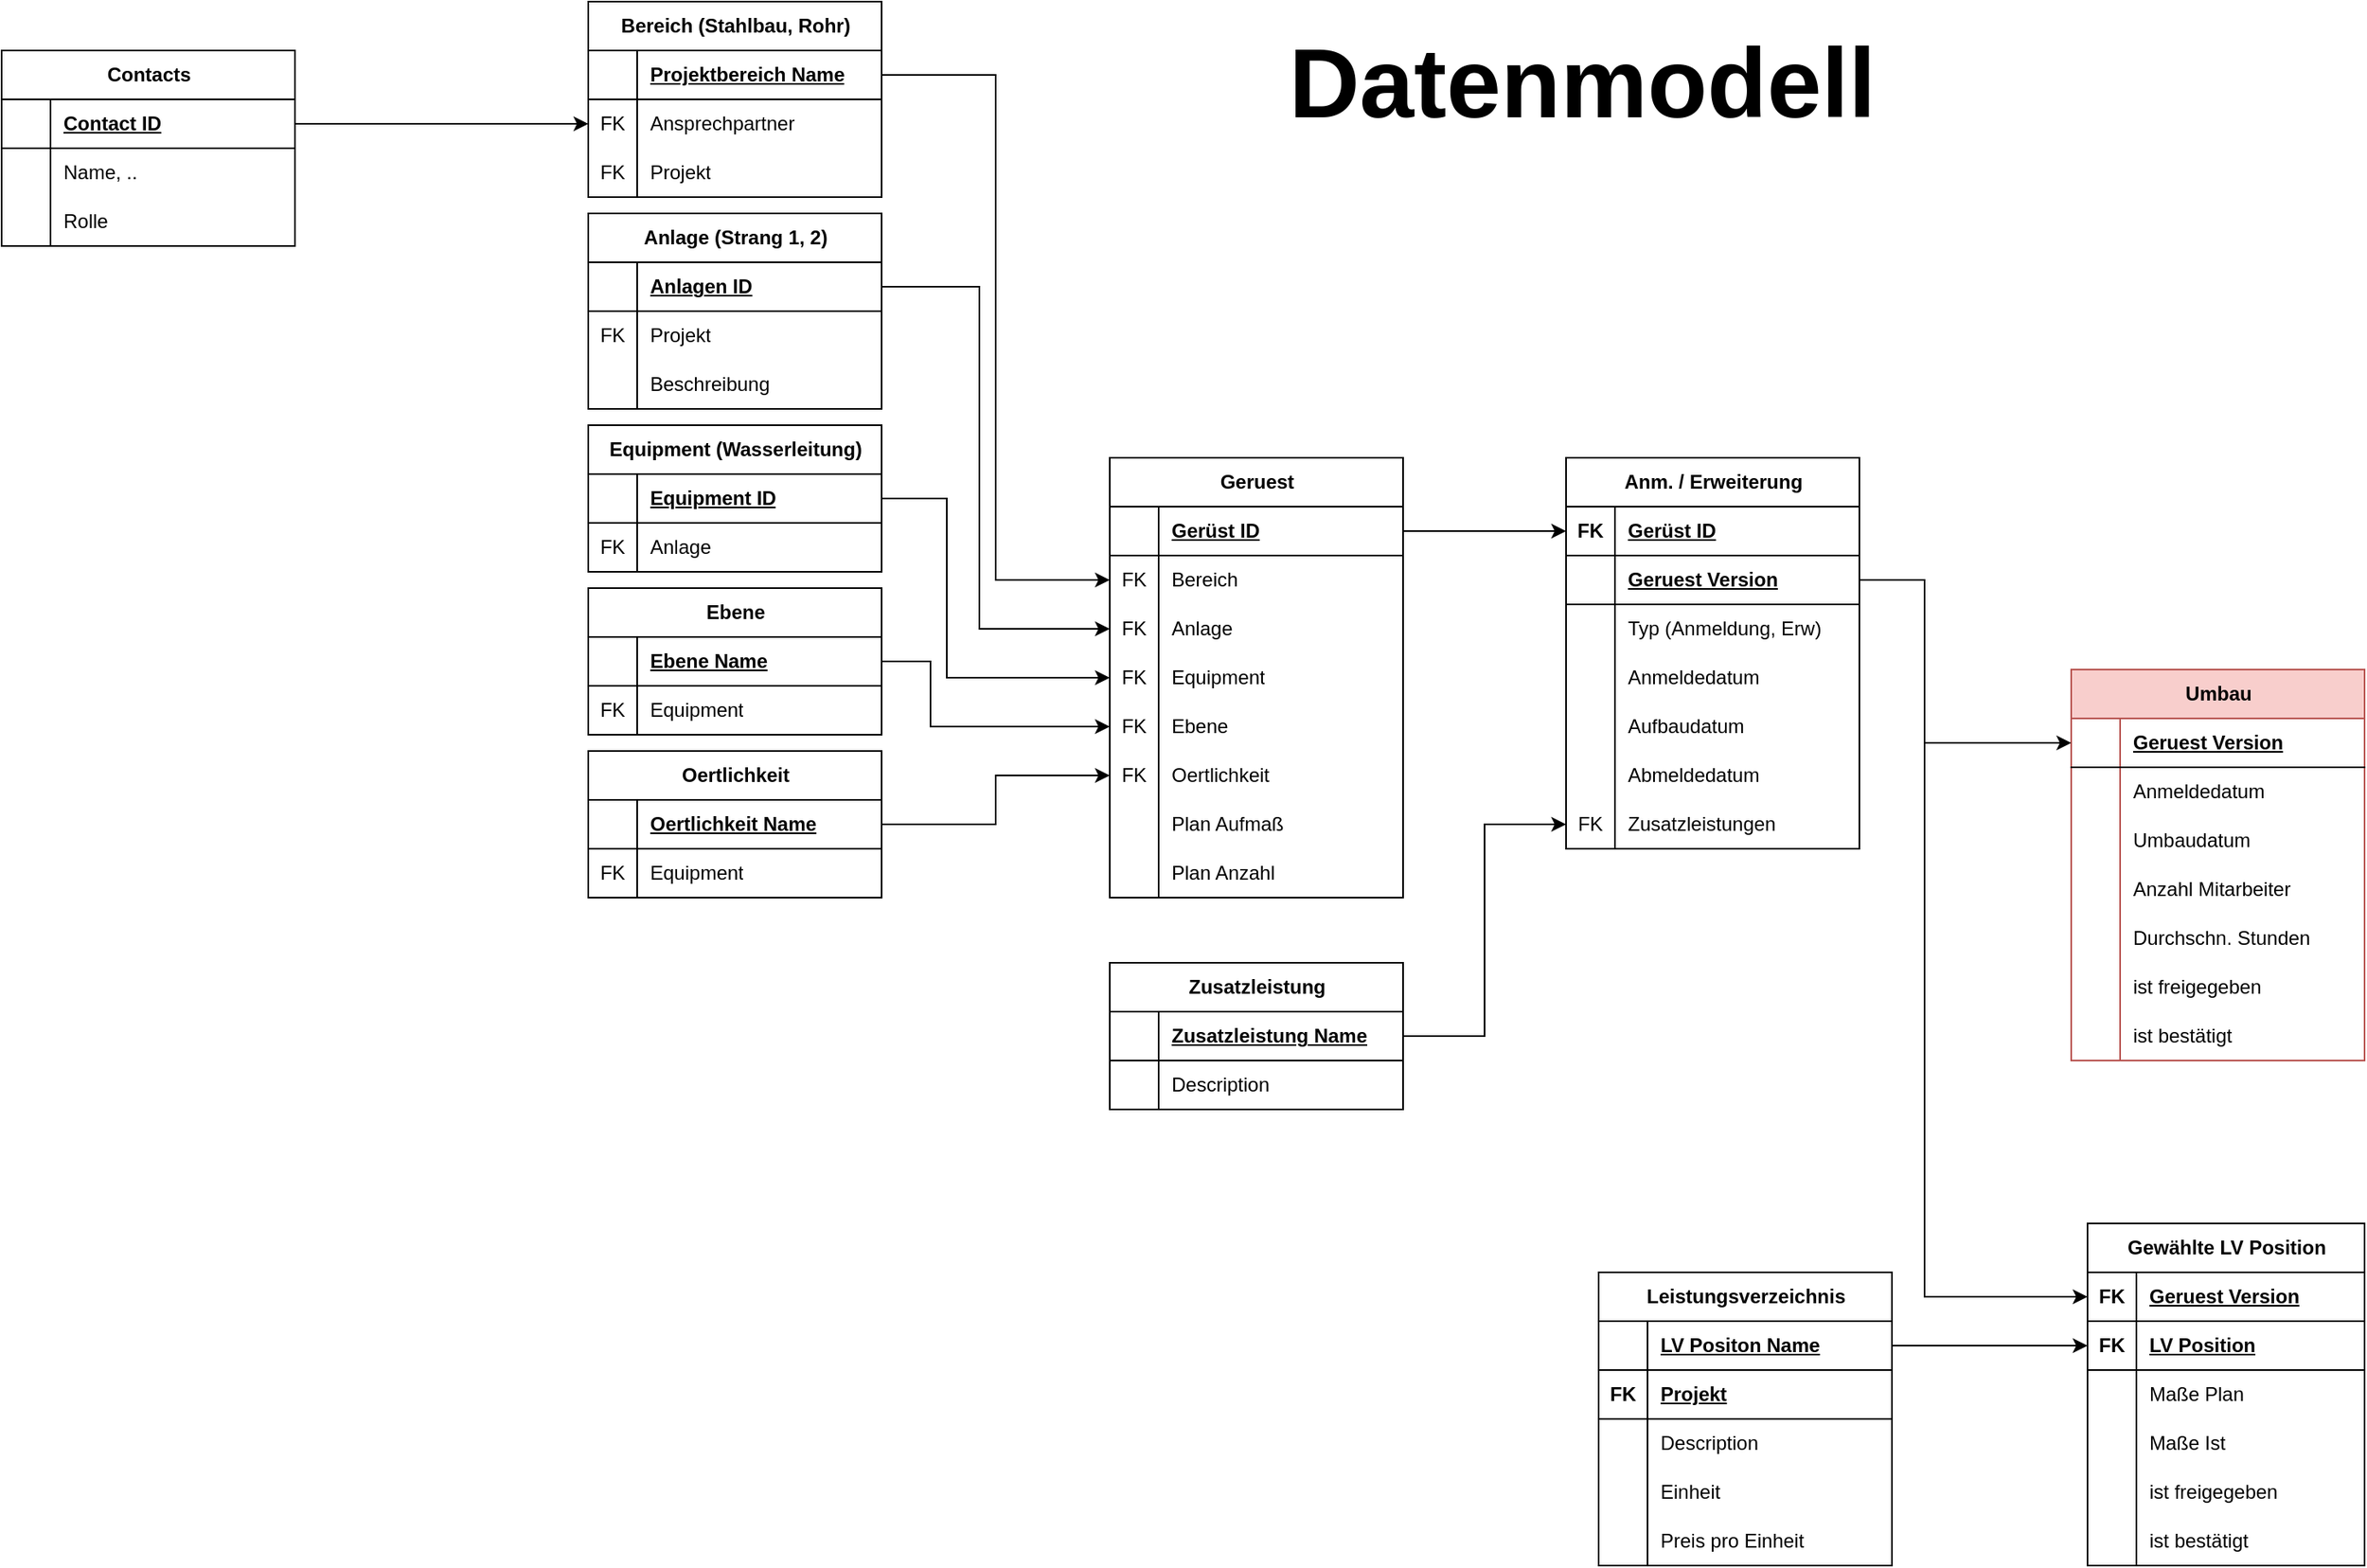 <mxfile version="22.1.2" type="device" pages="2">
  <diagram name="Datenmodell" id="UWWrgw4nvWXgH0_ZC5GL">
    <mxGraphModel dx="2084" dy="636" grid="1" gridSize="10" guides="1" tooltips="1" connect="1" arrows="1" fold="1" page="1" pageScale="1" pageWidth="1169" pageHeight="827" math="0" shadow="0">
      <root>
        <mxCell id="0" />
        <mxCell id="1" parent="0" />
        <mxCell id="-CU9QRALcyRHJkYrIFG8-1" value="Leistungsverzeichnis" style="shape=table;startSize=30;container=1;collapsible=1;childLayout=tableLayout;fixedRows=1;rowLines=0;fontStyle=1;align=center;resizeLast=1;html=1;" parent="1" vertex="1">
          <mxGeometry x="-30" y="1060" width="180" height="180" as="geometry" />
        </mxCell>
        <mxCell id="-CU9QRALcyRHJkYrIFG8-2" value="" style="shape=tableRow;horizontal=0;startSize=0;swimlaneHead=0;swimlaneBody=0;fillColor=none;collapsible=0;dropTarget=0;points=[[0,0.5],[1,0.5]];portConstraint=eastwest;top=0;left=0;right=0;bottom=1;" parent="-CU9QRALcyRHJkYrIFG8-1" vertex="1">
          <mxGeometry y="30" width="180" height="30" as="geometry" />
        </mxCell>
        <mxCell id="-CU9QRALcyRHJkYrIFG8-3" value="" style="shape=partialRectangle;connectable=0;fillColor=none;top=0;left=0;bottom=0;right=0;fontStyle=1;overflow=hidden;whiteSpace=wrap;html=1;" parent="-CU9QRALcyRHJkYrIFG8-2" vertex="1">
          <mxGeometry width="30" height="30" as="geometry">
            <mxRectangle width="30" height="30" as="alternateBounds" />
          </mxGeometry>
        </mxCell>
        <mxCell id="-CU9QRALcyRHJkYrIFG8-4" value="LV Positon Name" style="shape=partialRectangle;connectable=0;fillColor=none;top=0;left=0;bottom=0;right=0;align=left;spacingLeft=6;fontStyle=5;overflow=hidden;whiteSpace=wrap;html=1;" parent="-CU9QRALcyRHJkYrIFG8-2" vertex="1">
          <mxGeometry x="30" width="150" height="30" as="geometry">
            <mxRectangle width="150" height="30" as="alternateBounds" />
          </mxGeometry>
        </mxCell>
        <mxCell id="-CU9QRALcyRHJkYrIFG8-30" style="shape=tableRow;horizontal=0;startSize=0;swimlaneHead=0;swimlaneBody=0;fillColor=none;collapsible=0;dropTarget=0;points=[[0,0.5],[1,0.5]];portConstraint=eastwest;top=0;left=0;right=0;bottom=1;" parent="-CU9QRALcyRHJkYrIFG8-1" vertex="1">
          <mxGeometry y="60" width="180" height="30" as="geometry" />
        </mxCell>
        <mxCell id="-CU9QRALcyRHJkYrIFG8-31" value="FK" style="shape=partialRectangle;connectable=0;fillColor=none;top=0;left=0;bottom=0;right=0;fontStyle=1;overflow=hidden;whiteSpace=wrap;html=1;" parent="-CU9QRALcyRHJkYrIFG8-30" vertex="1">
          <mxGeometry width="30" height="30" as="geometry">
            <mxRectangle width="30" height="30" as="alternateBounds" />
          </mxGeometry>
        </mxCell>
        <mxCell id="-CU9QRALcyRHJkYrIFG8-32" value="Projekt" style="shape=partialRectangle;connectable=0;fillColor=none;top=0;left=0;bottom=0;right=0;align=left;spacingLeft=6;fontStyle=5;overflow=hidden;whiteSpace=wrap;html=1;" parent="-CU9QRALcyRHJkYrIFG8-30" vertex="1">
          <mxGeometry x="30" width="150" height="30" as="geometry">
            <mxRectangle width="150" height="30" as="alternateBounds" />
          </mxGeometry>
        </mxCell>
        <mxCell id="-CU9QRALcyRHJkYrIFG8-5" value="" style="shape=tableRow;horizontal=0;startSize=0;swimlaneHead=0;swimlaneBody=0;fillColor=none;collapsible=0;dropTarget=0;points=[[0,0.5],[1,0.5]];portConstraint=eastwest;top=0;left=0;right=0;bottom=0;" parent="-CU9QRALcyRHJkYrIFG8-1" vertex="1">
          <mxGeometry y="90" width="180" height="30" as="geometry" />
        </mxCell>
        <mxCell id="-CU9QRALcyRHJkYrIFG8-6" value="" style="shape=partialRectangle;connectable=0;fillColor=none;top=0;left=0;bottom=0;right=0;editable=1;overflow=hidden;whiteSpace=wrap;html=1;" parent="-CU9QRALcyRHJkYrIFG8-5" vertex="1">
          <mxGeometry width="30" height="30" as="geometry">
            <mxRectangle width="30" height="30" as="alternateBounds" />
          </mxGeometry>
        </mxCell>
        <mxCell id="-CU9QRALcyRHJkYrIFG8-7" value="Description" style="shape=partialRectangle;connectable=0;fillColor=none;top=0;left=0;bottom=0;right=0;align=left;spacingLeft=6;overflow=hidden;whiteSpace=wrap;html=1;" parent="-CU9QRALcyRHJkYrIFG8-5" vertex="1">
          <mxGeometry x="30" width="150" height="30" as="geometry">
            <mxRectangle width="150" height="30" as="alternateBounds" />
          </mxGeometry>
        </mxCell>
        <mxCell id="-CU9QRALcyRHJkYrIFG8-8" value="" style="shape=tableRow;horizontal=0;startSize=0;swimlaneHead=0;swimlaneBody=0;fillColor=none;collapsible=0;dropTarget=0;points=[[0,0.5],[1,0.5]];portConstraint=eastwest;top=0;left=0;right=0;bottom=0;" parent="-CU9QRALcyRHJkYrIFG8-1" vertex="1">
          <mxGeometry y="120" width="180" height="30" as="geometry" />
        </mxCell>
        <mxCell id="-CU9QRALcyRHJkYrIFG8-9" value="" style="shape=partialRectangle;connectable=0;fillColor=none;top=0;left=0;bottom=0;right=0;editable=1;overflow=hidden;whiteSpace=wrap;html=1;" parent="-CU9QRALcyRHJkYrIFG8-8" vertex="1">
          <mxGeometry width="30" height="30" as="geometry">
            <mxRectangle width="30" height="30" as="alternateBounds" />
          </mxGeometry>
        </mxCell>
        <mxCell id="-CU9QRALcyRHJkYrIFG8-10" value="Einheit" style="shape=partialRectangle;connectable=0;fillColor=none;top=0;left=0;bottom=0;right=0;align=left;spacingLeft=6;overflow=hidden;whiteSpace=wrap;html=1;" parent="-CU9QRALcyRHJkYrIFG8-8" vertex="1">
          <mxGeometry x="30" width="150" height="30" as="geometry">
            <mxRectangle width="150" height="30" as="alternateBounds" />
          </mxGeometry>
        </mxCell>
        <mxCell id="-CU9QRALcyRHJkYrIFG8-11" value="" style="shape=tableRow;horizontal=0;startSize=0;swimlaneHead=0;swimlaneBody=0;fillColor=none;collapsible=0;dropTarget=0;points=[[0,0.5],[1,0.5]];portConstraint=eastwest;top=0;left=0;right=0;bottom=0;" parent="-CU9QRALcyRHJkYrIFG8-1" vertex="1">
          <mxGeometry y="150" width="180" height="30" as="geometry" />
        </mxCell>
        <mxCell id="-CU9QRALcyRHJkYrIFG8-12" value="" style="shape=partialRectangle;connectable=0;fillColor=none;top=0;left=0;bottom=0;right=0;editable=1;overflow=hidden;whiteSpace=wrap;html=1;" parent="-CU9QRALcyRHJkYrIFG8-11" vertex="1">
          <mxGeometry width="30" height="30" as="geometry">
            <mxRectangle width="30" height="30" as="alternateBounds" />
          </mxGeometry>
        </mxCell>
        <mxCell id="-CU9QRALcyRHJkYrIFG8-13" value="Preis pro Einheit" style="shape=partialRectangle;connectable=0;fillColor=none;top=0;left=0;bottom=0;right=0;align=left;spacingLeft=6;overflow=hidden;whiteSpace=wrap;html=1;" parent="-CU9QRALcyRHJkYrIFG8-11" vertex="1">
          <mxGeometry x="30" width="150" height="30" as="geometry">
            <mxRectangle width="150" height="30" as="alternateBounds" />
          </mxGeometry>
        </mxCell>
        <mxCell id="-CU9QRALcyRHJkYrIFG8-34" value="Bereich (Stahlbau, Rohr)" style="shape=table;startSize=30;container=1;collapsible=1;childLayout=tableLayout;fixedRows=1;rowLines=0;fontStyle=1;align=center;resizeLast=1;html=1;" parent="1" vertex="1">
          <mxGeometry x="-650" y="280" width="180" height="120" as="geometry" />
        </mxCell>
        <mxCell id="-CU9QRALcyRHJkYrIFG8-35" value="" style="shape=tableRow;horizontal=0;startSize=0;swimlaneHead=0;swimlaneBody=0;fillColor=none;collapsible=0;dropTarget=0;points=[[0,0.5],[1,0.5]];portConstraint=eastwest;top=0;left=0;right=0;bottom=1;" parent="-CU9QRALcyRHJkYrIFG8-34" vertex="1">
          <mxGeometry y="30" width="180" height="30" as="geometry" />
        </mxCell>
        <mxCell id="-CU9QRALcyRHJkYrIFG8-36" value="" style="shape=partialRectangle;connectable=0;fillColor=none;top=0;left=0;bottom=0;right=0;fontStyle=1;overflow=hidden;whiteSpace=wrap;html=1;" parent="-CU9QRALcyRHJkYrIFG8-35" vertex="1">
          <mxGeometry width="30" height="30" as="geometry">
            <mxRectangle width="30" height="30" as="alternateBounds" />
          </mxGeometry>
        </mxCell>
        <mxCell id="-CU9QRALcyRHJkYrIFG8-37" value="Projektbereich Name" style="shape=partialRectangle;connectable=0;fillColor=none;top=0;left=0;bottom=0;right=0;align=left;spacingLeft=6;fontStyle=5;overflow=hidden;whiteSpace=wrap;html=1;" parent="-CU9QRALcyRHJkYrIFG8-35" vertex="1">
          <mxGeometry x="30" width="150" height="30" as="geometry">
            <mxRectangle width="150" height="30" as="alternateBounds" />
          </mxGeometry>
        </mxCell>
        <mxCell id="_6DL1wtFE4VBpdP3xGW1-9" style="shape=tableRow;horizontal=0;startSize=0;swimlaneHead=0;swimlaneBody=0;fillColor=none;collapsible=0;dropTarget=0;points=[[0,0.5],[1,0.5]];portConstraint=eastwest;top=0;left=0;right=0;bottom=0;" parent="-CU9QRALcyRHJkYrIFG8-34" vertex="1">
          <mxGeometry y="60" width="180" height="30" as="geometry" />
        </mxCell>
        <mxCell id="_6DL1wtFE4VBpdP3xGW1-10" value="FK" style="shape=partialRectangle;connectable=0;fillColor=none;top=0;left=0;bottom=0;right=0;editable=1;overflow=hidden;whiteSpace=wrap;html=1;" parent="_6DL1wtFE4VBpdP3xGW1-9" vertex="1">
          <mxGeometry width="30" height="30" as="geometry">
            <mxRectangle width="30" height="30" as="alternateBounds" />
          </mxGeometry>
        </mxCell>
        <mxCell id="_6DL1wtFE4VBpdP3xGW1-11" value="Ansprechpartner" style="shape=partialRectangle;connectable=0;fillColor=none;top=0;left=0;bottom=0;right=0;align=left;spacingLeft=6;overflow=hidden;whiteSpace=wrap;html=1;" parent="_6DL1wtFE4VBpdP3xGW1-9" vertex="1">
          <mxGeometry x="30" width="150" height="30" as="geometry">
            <mxRectangle width="150" height="30" as="alternateBounds" />
          </mxGeometry>
        </mxCell>
        <mxCell id="-CU9QRALcyRHJkYrIFG8-103" style="shape=tableRow;horizontal=0;startSize=0;swimlaneHead=0;swimlaneBody=0;fillColor=none;collapsible=0;dropTarget=0;points=[[0,0.5],[1,0.5]];portConstraint=eastwest;top=0;left=0;right=0;bottom=0;" parent="-CU9QRALcyRHJkYrIFG8-34" vertex="1">
          <mxGeometry y="90" width="180" height="30" as="geometry" />
        </mxCell>
        <mxCell id="-CU9QRALcyRHJkYrIFG8-104" value="FK" style="shape=partialRectangle;connectable=0;fillColor=none;top=0;left=0;bottom=0;right=0;editable=1;overflow=hidden;whiteSpace=wrap;html=1;" parent="-CU9QRALcyRHJkYrIFG8-103" vertex="1">
          <mxGeometry width="30" height="30" as="geometry">
            <mxRectangle width="30" height="30" as="alternateBounds" />
          </mxGeometry>
        </mxCell>
        <mxCell id="-CU9QRALcyRHJkYrIFG8-105" value="Projekt" style="shape=partialRectangle;connectable=0;fillColor=none;top=0;left=0;bottom=0;right=0;align=left;spacingLeft=6;overflow=hidden;whiteSpace=wrap;html=1;" parent="-CU9QRALcyRHJkYrIFG8-103" vertex="1">
          <mxGeometry x="30" width="150" height="30" as="geometry">
            <mxRectangle width="150" height="30" as="alternateBounds" />
          </mxGeometry>
        </mxCell>
        <mxCell id="-CU9QRALcyRHJkYrIFG8-51" value="Contacts" style="shape=table;startSize=30;container=1;collapsible=1;childLayout=tableLayout;fixedRows=1;rowLines=0;fontStyle=1;align=center;resizeLast=1;html=1;" parent="1" vertex="1">
          <mxGeometry x="-1010" y="310" width="180" height="120" as="geometry" />
        </mxCell>
        <mxCell id="-CU9QRALcyRHJkYrIFG8-52" value="" style="shape=tableRow;horizontal=0;startSize=0;swimlaneHead=0;swimlaneBody=0;fillColor=none;collapsible=0;dropTarget=0;points=[[0,0.5],[1,0.5]];portConstraint=eastwest;top=0;left=0;right=0;bottom=1;" parent="-CU9QRALcyRHJkYrIFG8-51" vertex="1">
          <mxGeometry y="30" width="180" height="30" as="geometry" />
        </mxCell>
        <mxCell id="-CU9QRALcyRHJkYrIFG8-53" value="" style="shape=partialRectangle;connectable=0;fillColor=none;top=0;left=0;bottom=0;right=0;fontStyle=1;overflow=hidden;whiteSpace=wrap;html=1;" parent="-CU9QRALcyRHJkYrIFG8-52" vertex="1">
          <mxGeometry width="30" height="30" as="geometry">
            <mxRectangle width="30" height="30" as="alternateBounds" />
          </mxGeometry>
        </mxCell>
        <mxCell id="-CU9QRALcyRHJkYrIFG8-54" value="Contact ID" style="shape=partialRectangle;connectable=0;fillColor=none;top=0;left=0;bottom=0;right=0;align=left;spacingLeft=6;fontStyle=5;overflow=hidden;whiteSpace=wrap;html=1;" parent="-CU9QRALcyRHJkYrIFG8-52" vertex="1">
          <mxGeometry x="30" width="150" height="30" as="geometry">
            <mxRectangle width="150" height="30" as="alternateBounds" />
          </mxGeometry>
        </mxCell>
        <mxCell id="-CU9QRALcyRHJkYrIFG8-55" value="" style="shape=tableRow;horizontal=0;startSize=0;swimlaneHead=0;swimlaneBody=0;fillColor=none;collapsible=0;dropTarget=0;points=[[0,0.5],[1,0.5]];portConstraint=eastwest;top=0;left=0;right=0;bottom=0;" parent="-CU9QRALcyRHJkYrIFG8-51" vertex="1">
          <mxGeometry y="60" width="180" height="30" as="geometry" />
        </mxCell>
        <mxCell id="-CU9QRALcyRHJkYrIFG8-56" value="" style="shape=partialRectangle;connectable=0;fillColor=none;top=0;left=0;bottom=0;right=0;editable=1;overflow=hidden;whiteSpace=wrap;html=1;" parent="-CU9QRALcyRHJkYrIFG8-55" vertex="1">
          <mxGeometry width="30" height="30" as="geometry">
            <mxRectangle width="30" height="30" as="alternateBounds" />
          </mxGeometry>
        </mxCell>
        <mxCell id="-CU9QRALcyRHJkYrIFG8-57" value="Name, .." style="shape=partialRectangle;connectable=0;fillColor=none;top=0;left=0;bottom=0;right=0;align=left;spacingLeft=6;overflow=hidden;whiteSpace=wrap;html=1;" parent="-CU9QRALcyRHJkYrIFG8-55" vertex="1">
          <mxGeometry x="30" width="150" height="30" as="geometry">
            <mxRectangle width="150" height="30" as="alternateBounds" />
          </mxGeometry>
        </mxCell>
        <mxCell id="-CU9QRALcyRHJkYrIFG8-58" value="" style="shape=tableRow;horizontal=0;startSize=0;swimlaneHead=0;swimlaneBody=0;fillColor=none;collapsible=0;dropTarget=0;points=[[0,0.5],[1,0.5]];portConstraint=eastwest;top=0;left=0;right=0;bottom=0;" parent="-CU9QRALcyRHJkYrIFG8-51" vertex="1">
          <mxGeometry y="90" width="180" height="30" as="geometry" />
        </mxCell>
        <mxCell id="-CU9QRALcyRHJkYrIFG8-59" value="" style="shape=partialRectangle;connectable=0;fillColor=none;top=0;left=0;bottom=0;right=0;editable=1;overflow=hidden;whiteSpace=wrap;html=1;" parent="-CU9QRALcyRHJkYrIFG8-58" vertex="1">
          <mxGeometry width="30" height="30" as="geometry">
            <mxRectangle width="30" height="30" as="alternateBounds" />
          </mxGeometry>
        </mxCell>
        <mxCell id="-CU9QRALcyRHJkYrIFG8-60" value="Rolle" style="shape=partialRectangle;connectable=0;fillColor=none;top=0;left=0;bottom=0;right=0;align=left;spacingLeft=6;overflow=hidden;whiteSpace=wrap;html=1;" parent="-CU9QRALcyRHJkYrIFG8-58" vertex="1">
          <mxGeometry x="30" width="150" height="30" as="geometry">
            <mxRectangle width="150" height="30" as="alternateBounds" />
          </mxGeometry>
        </mxCell>
        <mxCell id="-CU9QRALcyRHJkYrIFG8-67" value="Anlage (Strang 1, 2)" style="shape=table;startSize=30;container=1;collapsible=1;childLayout=tableLayout;fixedRows=1;rowLines=0;fontStyle=1;align=center;resizeLast=1;html=1;" parent="1" vertex="1">
          <mxGeometry x="-650" y="410" width="180" height="120" as="geometry" />
        </mxCell>
        <mxCell id="-CU9QRALcyRHJkYrIFG8-68" value="" style="shape=tableRow;horizontal=0;startSize=0;swimlaneHead=0;swimlaneBody=0;fillColor=none;collapsible=0;dropTarget=0;points=[[0,0.5],[1,0.5]];portConstraint=eastwest;top=0;left=0;right=0;bottom=1;" parent="-CU9QRALcyRHJkYrIFG8-67" vertex="1">
          <mxGeometry y="30" width="180" height="30" as="geometry" />
        </mxCell>
        <mxCell id="-CU9QRALcyRHJkYrIFG8-69" value="" style="shape=partialRectangle;connectable=0;fillColor=none;top=0;left=0;bottom=0;right=0;fontStyle=1;overflow=hidden;whiteSpace=wrap;html=1;" parent="-CU9QRALcyRHJkYrIFG8-68" vertex="1">
          <mxGeometry width="30" height="30" as="geometry">
            <mxRectangle width="30" height="30" as="alternateBounds" />
          </mxGeometry>
        </mxCell>
        <mxCell id="-CU9QRALcyRHJkYrIFG8-70" value="Anlagen ID" style="shape=partialRectangle;connectable=0;fillColor=none;top=0;left=0;bottom=0;right=0;align=left;spacingLeft=6;fontStyle=5;overflow=hidden;whiteSpace=wrap;html=1;" parent="-CU9QRALcyRHJkYrIFG8-68" vertex="1">
          <mxGeometry x="30" width="150" height="30" as="geometry">
            <mxRectangle width="150" height="30" as="alternateBounds" />
          </mxGeometry>
        </mxCell>
        <mxCell id="-CU9QRALcyRHJkYrIFG8-98" style="shape=tableRow;horizontal=0;startSize=0;swimlaneHead=0;swimlaneBody=0;fillColor=none;collapsible=0;dropTarget=0;points=[[0,0.5],[1,0.5]];portConstraint=eastwest;top=0;left=0;right=0;bottom=0;" parent="-CU9QRALcyRHJkYrIFG8-67" vertex="1">
          <mxGeometry y="60" width="180" height="30" as="geometry" />
        </mxCell>
        <mxCell id="-CU9QRALcyRHJkYrIFG8-99" value="FK" style="shape=partialRectangle;connectable=0;fillColor=none;top=0;left=0;bottom=0;right=0;editable=1;overflow=hidden;whiteSpace=wrap;html=1;" parent="-CU9QRALcyRHJkYrIFG8-98" vertex="1">
          <mxGeometry width="30" height="30" as="geometry">
            <mxRectangle width="30" height="30" as="alternateBounds" />
          </mxGeometry>
        </mxCell>
        <mxCell id="-CU9QRALcyRHJkYrIFG8-100" value="Projekt" style="shape=partialRectangle;connectable=0;fillColor=none;top=0;left=0;bottom=0;right=0;align=left;spacingLeft=6;overflow=hidden;whiteSpace=wrap;html=1;" parent="-CU9QRALcyRHJkYrIFG8-98" vertex="1">
          <mxGeometry x="30" width="150" height="30" as="geometry">
            <mxRectangle width="150" height="30" as="alternateBounds" />
          </mxGeometry>
        </mxCell>
        <mxCell id="-CU9QRALcyRHJkYrIFG8-74" value="" style="shape=tableRow;horizontal=0;startSize=0;swimlaneHead=0;swimlaneBody=0;fillColor=none;collapsible=0;dropTarget=0;points=[[0,0.5],[1,0.5]];portConstraint=eastwest;top=0;left=0;right=0;bottom=0;" parent="-CU9QRALcyRHJkYrIFG8-67" vertex="1">
          <mxGeometry y="90" width="180" height="30" as="geometry" />
        </mxCell>
        <mxCell id="-CU9QRALcyRHJkYrIFG8-75" value="" style="shape=partialRectangle;connectable=0;fillColor=none;top=0;left=0;bottom=0;right=0;editable=1;overflow=hidden;whiteSpace=wrap;html=1;" parent="-CU9QRALcyRHJkYrIFG8-74" vertex="1">
          <mxGeometry width="30" height="30" as="geometry">
            <mxRectangle width="30" height="30" as="alternateBounds" />
          </mxGeometry>
        </mxCell>
        <mxCell id="-CU9QRALcyRHJkYrIFG8-76" value="Beschreibung" style="shape=partialRectangle;connectable=0;fillColor=none;top=0;left=0;bottom=0;right=0;align=left;spacingLeft=6;overflow=hidden;whiteSpace=wrap;html=1;" parent="-CU9QRALcyRHJkYrIFG8-74" vertex="1">
          <mxGeometry x="30" width="150" height="30" as="geometry">
            <mxRectangle width="150" height="30" as="alternateBounds" />
          </mxGeometry>
        </mxCell>
        <mxCell id="-CU9QRALcyRHJkYrIFG8-84" value="Equipment (Wasserleitung)" style="shape=table;startSize=30;container=1;collapsible=1;childLayout=tableLayout;fixedRows=1;rowLines=0;fontStyle=1;align=center;resizeLast=1;html=1;" parent="1" vertex="1">
          <mxGeometry x="-650" y="540" width="180" height="90" as="geometry" />
        </mxCell>
        <mxCell id="-CU9QRALcyRHJkYrIFG8-85" value="" style="shape=tableRow;horizontal=0;startSize=0;swimlaneHead=0;swimlaneBody=0;fillColor=none;collapsible=0;dropTarget=0;points=[[0,0.5],[1,0.5]];portConstraint=eastwest;top=0;left=0;right=0;bottom=1;" parent="-CU9QRALcyRHJkYrIFG8-84" vertex="1">
          <mxGeometry y="30" width="180" height="30" as="geometry" />
        </mxCell>
        <mxCell id="-CU9QRALcyRHJkYrIFG8-86" value="" style="shape=partialRectangle;connectable=0;fillColor=none;top=0;left=0;bottom=0;right=0;fontStyle=1;overflow=hidden;whiteSpace=wrap;html=1;" parent="-CU9QRALcyRHJkYrIFG8-85" vertex="1">
          <mxGeometry width="30" height="30" as="geometry">
            <mxRectangle width="30" height="30" as="alternateBounds" />
          </mxGeometry>
        </mxCell>
        <mxCell id="-CU9QRALcyRHJkYrIFG8-87" value="Equipment ID" style="shape=partialRectangle;connectable=0;fillColor=none;top=0;left=0;bottom=0;right=0;align=left;spacingLeft=6;fontStyle=5;overflow=hidden;whiteSpace=wrap;html=1;" parent="-CU9QRALcyRHJkYrIFG8-85" vertex="1">
          <mxGeometry x="30" width="150" height="30" as="geometry">
            <mxRectangle width="150" height="30" as="alternateBounds" />
          </mxGeometry>
        </mxCell>
        <mxCell id="-CU9QRALcyRHJkYrIFG8-91" value="" style="shape=tableRow;horizontal=0;startSize=0;swimlaneHead=0;swimlaneBody=0;fillColor=none;collapsible=0;dropTarget=0;points=[[0,0.5],[1,0.5]];portConstraint=eastwest;top=0;left=0;right=0;bottom=0;" parent="-CU9QRALcyRHJkYrIFG8-84" vertex="1">
          <mxGeometry y="60" width="180" height="30" as="geometry" />
        </mxCell>
        <mxCell id="-CU9QRALcyRHJkYrIFG8-92" value="FK" style="shape=partialRectangle;connectable=0;fillColor=none;top=0;left=0;bottom=0;right=0;editable=1;overflow=hidden;whiteSpace=wrap;html=1;" parent="-CU9QRALcyRHJkYrIFG8-91" vertex="1">
          <mxGeometry width="30" height="30" as="geometry">
            <mxRectangle width="30" height="30" as="alternateBounds" />
          </mxGeometry>
        </mxCell>
        <mxCell id="-CU9QRALcyRHJkYrIFG8-93" value="Anlage" style="shape=partialRectangle;connectable=0;fillColor=none;top=0;left=0;bottom=0;right=0;align=left;spacingLeft=6;overflow=hidden;whiteSpace=wrap;html=1;" parent="-CU9QRALcyRHJkYrIFG8-91" vertex="1">
          <mxGeometry x="30" width="150" height="30" as="geometry">
            <mxRectangle width="150" height="30" as="alternateBounds" />
          </mxGeometry>
        </mxCell>
        <mxCell id="-CU9QRALcyRHJkYrIFG8-107" value="Ebene" style="shape=table;startSize=30;container=1;collapsible=1;childLayout=tableLayout;fixedRows=1;rowLines=0;fontStyle=1;align=center;resizeLast=1;html=1;" parent="1" vertex="1">
          <mxGeometry x="-650" y="640" width="180" height="90" as="geometry" />
        </mxCell>
        <mxCell id="-CU9QRALcyRHJkYrIFG8-108" value="" style="shape=tableRow;horizontal=0;startSize=0;swimlaneHead=0;swimlaneBody=0;fillColor=none;collapsible=0;dropTarget=0;points=[[0,0.5],[1,0.5]];portConstraint=eastwest;top=0;left=0;right=0;bottom=1;" parent="-CU9QRALcyRHJkYrIFG8-107" vertex="1">
          <mxGeometry y="30" width="180" height="30" as="geometry" />
        </mxCell>
        <mxCell id="-CU9QRALcyRHJkYrIFG8-109" value="" style="shape=partialRectangle;connectable=0;fillColor=none;top=0;left=0;bottom=0;right=0;fontStyle=1;overflow=hidden;whiteSpace=wrap;html=1;" parent="-CU9QRALcyRHJkYrIFG8-108" vertex="1">
          <mxGeometry width="30" height="30" as="geometry">
            <mxRectangle width="30" height="30" as="alternateBounds" />
          </mxGeometry>
        </mxCell>
        <mxCell id="-CU9QRALcyRHJkYrIFG8-110" value="Ebene Name" style="shape=partialRectangle;connectable=0;fillColor=none;top=0;left=0;bottom=0;right=0;align=left;spacingLeft=6;fontStyle=5;overflow=hidden;whiteSpace=wrap;html=1;" parent="-CU9QRALcyRHJkYrIFG8-108" vertex="1">
          <mxGeometry x="30" width="150" height="30" as="geometry">
            <mxRectangle width="150" height="30" as="alternateBounds" />
          </mxGeometry>
        </mxCell>
        <mxCell id="-CU9QRALcyRHJkYrIFG8-111" value="" style="shape=tableRow;horizontal=0;startSize=0;swimlaneHead=0;swimlaneBody=0;fillColor=none;collapsible=0;dropTarget=0;points=[[0,0.5],[1,0.5]];portConstraint=eastwest;top=0;left=0;right=0;bottom=0;" parent="-CU9QRALcyRHJkYrIFG8-107" vertex="1">
          <mxGeometry y="60" width="180" height="30" as="geometry" />
        </mxCell>
        <mxCell id="-CU9QRALcyRHJkYrIFG8-112" value="FK" style="shape=partialRectangle;connectable=0;fillColor=none;top=0;left=0;bottom=0;right=0;editable=1;overflow=hidden;whiteSpace=wrap;html=1;" parent="-CU9QRALcyRHJkYrIFG8-111" vertex="1">
          <mxGeometry width="30" height="30" as="geometry">
            <mxRectangle width="30" height="30" as="alternateBounds" />
          </mxGeometry>
        </mxCell>
        <mxCell id="-CU9QRALcyRHJkYrIFG8-113" value="Equipment" style="shape=partialRectangle;connectable=0;fillColor=none;top=0;left=0;bottom=0;right=0;align=left;spacingLeft=6;overflow=hidden;whiteSpace=wrap;html=1;" parent="-CU9QRALcyRHJkYrIFG8-111" vertex="1">
          <mxGeometry x="30" width="150" height="30" as="geometry">
            <mxRectangle width="150" height="30" as="alternateBounds" />
          </mxGeometry>
        </mxCell>
        <mxCell id="-CU9QRALcyRHJkYrIFG8-115" value="Oertlichkeit" style="shape=table;startSize=30;container=1;collapsible=1;childLayout=tableLayout;fixedRows=1;rowLines=0;fontStyle=1;align=center;resizeLast=1;html=1;" parent="1" vertex="1">
          <mxGeometry x="-650" y="740" width="180" height="90" as="geometry" />
        </mxCell>
        <mxCell id="-CU9QRALcyRHJkYrIFG8-116" value="" style="shape=tableRow;horizontal=0;startSize=0;swimlaneHead=0;swimlaneBody=0;fillColor=none;collapsible=0;dropTarget=0;points=[[0,0.5],[1,0.5]];portConstraint=eastwest;top=0;left=0;right=0;bottom=1;" parent="-CU9QRALcyRHJkYrIFG8-115" vertex="1">
          <mxGeometry y="30" width="180" height="30" as="geometry" />
        </mxCell>
        <mxCell id="-CU9QRALcyRHJkYrIFG8-117" value="" style="shape=partialRectangle;connectable=0;fillColor=none;top=0;left=0;bottom=0;right=0;fontStyle=1;overflow=hidden;whiteSpace=wrap;html=1;" parent="-CU9QRALcyRHJkYrIFG8-116" vertex="1">
          <mxGeometry width="30" height="30" as="geometry">
            <mxRectangle width="30" height="30" as="alternateBounds" />
          </mxGeometry>
        </mxCell>
        <mxCell id="-CU9QRALcyRHJkYrIFG8-118" value="Oertlichkeit Name" style="shape=partialRectangle;connectable=0;fillColor=none;top=0;left=0;bottom=0;right=0;align=left;spacingLeft=6;fontStyle=5;overflow=hidden;whiteSpace=wrap;html=1;" parent="-CU9QRALcyRHJkYrIFG8-116" vertex="1">
          <mxGeometry x="30" width="150" height="30" as="geometry">
            <mxRectangle width="150" height="30" as="alternateBounds" />
          </mxGeometry>
        </mxCell>
        <mxCell id="-CU9QRALcyRHJkYrIFG8-119" value="" style="shape=tableRow;horizontal=0;startSize=0;swimlaneHead=0;swimlaneBody=0;fillColor=none;collapsible=0;dropTarget=0;points=[[0,0.5],[1,0.5]];portConstraint=eastwest;top=0;left=0;right=0;bottom=0;" parent="-CU9QRALcyRHJkYrIFG8-115" vertex="1">
          <mxGeometry y="60" width="180" height="30" as="geometry" />
        </mxCell>
        <mxCell id="-CU9QRALcyRHJkYrIFG8-120" value="FK" style="shape=partialRectangle;connectable=0;fillColor=none;top=0;left=0;bottom=0;right=0;editable=1;overflow=hidden;whiteSpace=wrap;html=1;" parent="-CU9QRALcyRHJkYrIFG8-119" vertex="1">
          <mxGeometry width="30" height="30" as="geometry">
            <mxRectangle width="30" height="30" as="alternateBounds" />
          </mxGeometry>
        </mxCell>
        <mxCell id="-CU9QRALcyRHJkYrIFG8-121" value="Equipment" style="shape=partialRectangle;connectable=0;fillColor=none;top=0;left=0;bottom=0;right=0;align=left;spacingLeft=6;overflow=hidden;whiteSpace=wrap;html=1;" parent="-CU9QRALcyRHJkYrIFG8-119" vertex="1">
          <mxGeometry x="30" width="150" height="30" as="geometry">
            <mxRectangle width="150" height="30" as="alternateBounds" />
          </mxGeometry>
        </mxCell>
        <mxCell id="-CU9QRALcyRHJkYrIFG8-123" value="Geruest" style="shape=table;startSize=30;container=1;collapsible=1;childLayout=tableLayout;fixedRows=1;rowLines=0;fontStyle=1;align=center;resizeLast=1;html=1;" parent="1" vertex="1">
          <mxGeometry x="-330" y="560" width="180" height="270" as="geometry" />
        </mxCell>
        <mxCell id="-CU9QRALcyRHJkYrIFG8-124" value="" style="shape=tableRow;horizontal=0;startSize=0;swimlaneHead=0;swimlaneBody=0;fillColor=none;collapsible=0;dropTarget=0;points=[[0,0.5],[1,0.5]];portConstraint=eastwest;top=0;left=0;right=0;bottom=1;" parent="-CU9QRALcyRHJkYrIFG8-123" vertex="1">
          <mxGeometry y="30" width="180" height="30" as="geometry" />
        </mxCell>
        <mxCell id="-CU9QRALcyRHJkYrIFG8-125" value="" style="shape=partialRectangle;connectable=0;fillColor=none;top=0;left=0;bottom=0;right=0;fontStyle=1;overflow=hidden;whiteSpace=wrap;html=1;" parent="-CU9QRALcyRHJkYrIFG8-124" vertex="1">
          <mxGeometry width="30" height="30" as="geometry">
            <mxRectangle width="30" height="30" as="alternateBounds" />
          </mxGeometry>
        </mxCell>
        <mxCell id="-CU9QRALcyRHJkYrIFG8-126" value="Gerüst ID" style="shape=partialRectangle;connectable=0;fillColor=none;top=0;left=0;bottom=0;right=0;align=left;spacingLeft=6;fontStyle=5;overflow=hidden;whiteSpace=wrap;html=1;" parent="-CU9QRALcyRHJkYrIFG8-124" vertex="1">
          <mxGeometry x="30" width="150" height="30" as="geometry">
            <mxRectangle width="150" height="30" as="alternateBounds" />
          </mxGeometry>
        </mxCell>
        <mxCell id="_6DL1wtFE4VBpdP3xGW1-1" style="shape=tableRow;horizontal=0;startSize=0;swimlaneHead=0;swimlaneBody=0;fillColor=none;collapsible=0;dropTarget=0;points=[[0,0.5],[1,0.5]];portConstraint=eastwest;top=0;left=0;right=0;bottom=0;" parent="-CU9QRALcyRHJkYrIFG8-123" vertex="1">
          <mxGeometry y="60" width="180" height="30" as="geometry" />
        </mxCell>
        <mxCell id="_6DL1wtFE4VBpdP3xGW1-2" value="FK" style="shape=partialRectangle;connectable=0;fillColor=none;top=0;left=0;bottom=0;right=0;editable=1;overflow=hidden;whiteSpace=wrap;html=1;" parent="_6DL1wtFE4VBpdP3xGW1-1" vertex="1">
          <mxGeometry width="30" height="30" as="geometry">
            <mxRectangle width="30" height="30" as="alternateBounds" />
          </mxGeometry>
        </mxCell>
        <mxCell id="_6DL1wtFE4VBpdP3xGW1-3" value="Bereich" style="shape=partialRectangle;connectable=0;fillColor=none;top=0;left=0;bottom=0;right=0;align=left;spacingLeft=6;overflow=hidden;whiteSpace=wrap;html=1;" parent="_6DL1wtFE4VBpdP3xGW1-1" vertex="1">
          <mxGeometry x="30" width="150" height="30" as="geometry">
            <mxRectangle width="150" height="30" as="alternateBounds" />
          </mxGeometry>
        </mxCell>
        <mxCell id="-CU9QRALcyRHJkYrIFG8-127" value="" style="shape=tableRow;horizontal=0;startSize=0;swimlaneHead=0;swimlaneBody=0;fillColor=none;collapsible=0;dropTarget=0;points=[[0,0.5],[1,0.5]];portConstraint=eastwest;top=0;left=0;right=0;bottom=0;" parent="-CU9QRALcyRHJkYrIFG8-123" vertex="1">
          <mxGeometry y="90" width="180" height="30" as="geometry" />
        </mxCell>
        <mxCell id="-CU9QRALcyRHJkYrIFG8-128" value="FK" style="shape=partialRectangle;connectable=0;fillColor=none;top=0;left=0;bottom=0;right=0;editable=1;overflow=hidden;whiteSpace=wrap;html=1;" parent="-CU9QRALcyRHJkYrIFG8-127" vertex="1">
          <mxGeometry width="30" height="30" as="geometry">
            <mxRectangle width="30" height="30" as="alternateBounds" />
          </mxGeometry>
        </mxCell>
        <mxCell id="-CU9QRALcyRHJkYrIFG8-129" value="Anlage" style="shape=partialRectangle;connectable=0;fillColor=none;top=0;left=0;bottom=0;right=0;align=left;spacingLeft=6;overflow=hidden;whiteSpace=wrap;html=1;" parent="-CU9QRALcyRHJkYrIFG8-127" vertex="1">
          <mxGeometry x="30" width="150" height="30" as="geometry">
            <mxRectangle width="150" height="30" as="alternateBounds" />
          </mxGeometry>
        </mxCell>
        <mxCell id="-CU9QRALcyRHJkYrIFG8-137" style="shape=tableRow;horizontal=0;startSize=0;swimlaneHead=0;swimlaneBody=0;fillColor=none;collapsible=0;dropTarget=0;points=[[0,0.5],[1,0.5]];portConstraint=eastwest;top=0;left=0;right=0;bottom=0;" parent="-CU9QRALcyRHJkYrIFG8-123" vertex="1">
          <mxGeometry y="120" width="180" height="30" as="geometry" />
        </mxCell>
        <mxCell id="-CU9QRALcyRHJkYrIFG8-138" value="FK" style="shape=partialRectangle;connectable=0;fillColor=none;top=0;left=0;bottom=0;right=0;editable=1;overflow=hidden;whiteSpace=wrap;html=1;" parent="-CU9QRALcyRHJkYrIFG8-137" vertex="1">
          <mxGeometry width="30" height="30" as="geometry">
            <mxRectangle width="30" height="30" as="alternateBounds" />
          </mxGeometry>
        </mxCell>
        <mxCell id="-CU9QRALcyRHJkYrIFG8-139" value="Equipment" style="shape=partialRectangle;connectable=0;fillColor=none;top=0;left=0;bottom=0;right=0;align=left;spacingLeft=6;overflow=hidden;whiteSpace=wrap;html=1;" parent="-CU9QRALcyRHJkYrIFG8-137" vertex="1">
          <mxGeometry x="30" width="150" height="30" as="geometry">
            <mxRectangle width="150" height="30" as="alternateBounds" />
          </mxGeometry>
        </mxCell>
        <mxCell id="-CU9QRALcyRHJkYrIFG8-134" style="shape=tableRow;horizontal=0;startSize=0;swimlaneHead=0;swimlaneBody=0;fillColor=none;collapsible=0;dropTarget=0;points=[[0,0.5],[1,0.5]];portConstraint=eastwest;top=0;left=0;right=0;bottom=0;" parent="-CU9QRALcyRHJkYrIFG8-123" vertex="1">
          <mxGeometry y="150" width="180" height="30" as="geometry" />
        </mxCell>
        <mxCell id="-CU9QRALcyRHJkYrIFG8-135" value="FK" style="shape=partialRectangle;connectable=0;fillColor=none;top=0;left=0;bottom=0;right=0;editable=1;overflow=hidden;whiteSpace=wrap;html=1;" parent="-CU9QRALcyRHJkYrIFG8-134" vertex="1">
          <mxGeometry width="30" height="30" as="geometry">
            <mxRectangle width="30" height="30" as="alternateBounds" />
          </mxGeometry>
        </mxCell>
        <mxCell id="-CU9QRALcyRHJkYrIFG8-136" value="Ebene" style="shape=partialRectangle;connectable=0;fillColor=none;top=0;left=0;bottom=0;right=0;align=left;spacingLeft=6;overflow=hidden;whiteSpace=wrap;html=1;" parent="-CU9QRALcyRHJkYrIFG8-134" vertex="1">
          <mxGeometry x="30" width="150" height="30" as="geometry">
            <mxRectangle width="150" height="30" as="alternateBounds" />
          </mxGeometry>
        </mxCell>
        <mxCell id="a40VB1Q6Rya7Md-KKQ3j-32" style="shape=tableRow;horizontal=0;startSize=0;swimlaneHead=0;swimlaneBody=0;fillColor=none;collapsible=0;dropTarget=0;points=[[0,0.5],[1,0.5]];portConstraint=eastwest;top=0;left=0;right=0;bottom=0;" parent="-CU9QRALcyRHJkYrIFG8-123" vertex="1">
          <mxGeometry y="180" width="180" height="30" as="geometry" />
        </mxCell>
        <mxCell id="a40VB1Q6Rya7Md-KKQ3j-33" value="FK" style="shape=partialRectangle;connectable=0;fillColor=none;top=0;left=0;bottom=0;right=0;editable=1;overflow=hidden;whiteSpace=wrap;html=1;" parent="a40VB1Q6Rya7Md-KKQ3j-32" vertex="1">
          <mxGeometry width="30" height="30" as="geometry">
            <mxRectangle width="30" height="30" as="alternateBounds" />
          </mxGeometry>
        </mxCell>
        <mxCell id="a40VB1Q6Rya7Md-KKQ3j-34" value="Oertlichkeit" style="shape=partialRectangle;connectable=0;fillColor=none;top=0;left=0;bottom=0;right=0;align=left;spacingLeft=6;overflow=hidden;whiteSpace=wrap;html=1;" parent="a40VB1Q6Rya7Md-KKQ3j-32" vertex="1">
          <mxGeometry x="30" width="150" height="30" as="geometry">
            <mxRectangle width="150" height="30" as="alternateBounds" />
          </mxGeometry>
        </mxCell>
        <mxCell id="a40VB1Q6Rya7Md-KKQ3j-20" style="shape=tableRow;horizontal=0;startSize=0;swimlaneHead=0;swimlaneBody=0;fillColor=none;collapsible=0;dropTarget=0;points=[[0,0.5],[1,0.5]];portConstraint=eastwest;top=0;left=0;right=0;bottom=0;" parent="-CU9QRALcyRHJkYrIFG8-123" vertex="1">
          <mxGeometry y="210" width="180" height="30" as="geometry" />
        </mxCell>
        <mxCell id="a40VB1Q6Rya7Md-KKQ3j-21" style="shape=partialRectangle;connectable=0;fillColor=none;top=0;left=0;bottom=0;right=0;editable=1;overflow=hidden;whiteSpace=wrap;html=1;" parent="a40VB1Q6Rya7Md-KKQ3j-20" vertex="1">
          <mxGeometry width="30" height="30" as="geometry">
            <mxRectangle width="30" height="30" as="alternateBounds" />
          </mxGeometry>
        </mxCell>
        <mxCell id="a40VB1Q6Rya7Md-KKQ3j-22" value="Plan Aufmaß" style="shape=partialRectangle;connectable=0;fillColor=none;top=0;left=0;bottom=0;right=0;align=left;spacingLeft=6;overflow=hidden;whiteSpace=wrap;html=1;" parent="a40VB1Q6Rya7Md-KKQ3j-20" vertex="1">
          <mxGeometry x="30" width="150" height="30" as="geometry">
            <mxRectangle width="150" height="30" as="alternateBounds" />
          </mxGeometry>
        </mxCell>
        <mxCell id="a40VB1Q6Rya7Md-KKQ3j-17" style="shape=tableRow;horizontal=0;startSize=0;swimlaneHead=0;swimlaneBody=0;fillColor=none;collapsible=0;dropTarget=0;points=[[0,0.5],[1,0.5]];portConstraint=eastwest;top=0;left=0;right=0;bottom=0;" parent="-CU9QRALcyRHJkYrIFG8-123" vertex="1">
          <mxGeometry y="240" width="180" height="30" as="geometry" />
        </mxCell>
        <mxCell id="a40VB1Q6Rya7Md-KKQ3j-18" style="shape=partialRectangle;connectable=0;fillColor=none;top=0;left=0;bottom=0;right=0;editable=1;overflow=hidden;whiteSpace=wrap;html=1;" parent="a40VB1Q6Rya7Md-KKQ3j-17" vertex="1">
          <mxGeometry width="30" height="30" as="geometry">
            <mxRectangle width="30" height="30" as="alternateBounds" />
          </mxGeometry>
        </mxCell>
        <mxCell id="a40VB1Q6Rya7Md-KKQ3j-19" value="Plan Anzahl" style="shape=partialRectangle;connectable=0;fillColor=none;top=0;left=0;bottom=0;right=0;align=left;spacingLeft=6;overflow=hidden;whiteSpace=wrap;html=1;" parent="a40VB1Q6Rya7Md-KKQ3j-17" vertex="1">
          <mxGeometry x="30" width="150" height="30" as="geometry">
            <mxRectangle width="150" height="30" as="alternateBounds" />
          </mxGeometry>
        </mxCell>
        <mxCell id="-CU9QRALcyRHJkYrIFG8-156" value="Zusatzleistung" style="shape=table;startSize=30;container=1;collapsible=1;childLayout=tableLayout;fixedRows=1;rowLines=0;fontStyle=1;align=center;resizeLast=1;html=1;flipH=1;" parent="1" vertex="1">
          <mxGeometry x="-330" y="870" width="180" height="90" as="geometry" />
        </mxCell>
        <mxCell id="-CU9QRALcyRHJkYrIFG8-157" value="" style="shape=tableRow;horizontal=0;startSize=0;swimlaneHead=0;swimlaneBody=0;fillColor=none;collapsible=0;dropTarget=0;points=[[0,0.5],[1,0.5]];portConstraint=eastwest;top=0;left=0;right=0;bottom=1;" parent="-CU9QRALcyRHJkYrIFG8-156" vertex="1">
          <mxGeometry y="30" width="180" height="30" as="geometry" />
        </mxCell>
        <mxCell id="-CU9QRALcyRHJkYrIFG8-158" value="" style="shape=partialRectangle;connectable=0;fillColor=none;top=0;left=0;bottom=0;right=0;fontStyle=1;overflow=hidden;whiteSpace=wrap;html=1;" parent="-CU9QRALcyRHJkYrIFG8-157" vertex="1">
          <mxGeometry width="30" height="30" as="geometry">
            <mxRectangle width="30" height="30" as="alternateBounds" />
          </mxGeometry>
        </mxCell>
        <mxCell id="-CU9QRALcyRHJkYrIFG8-159" value="Zusatzleistung Name" style="shape=partialRectangle;connectable=0;fillColor=none;top=0;left=0;bottom=0;right=0;align=left;spacingLeft=6;fontStyle=5;overflow=hidden;whiteSpace=wrap;html=1;" parent="-CU9QRALcyRHJkYrIFG8-157" vertex="1">
          <mxGeometry x="30" width="150" height="30" as="geometry">
            <mxRectangle width="150" height="30" as="alternateBounds" />
          </mxGeometry>
        </mxCell>
        <mxCell id="-CU9QRALcyRHJkYrIFG8-160" value="" style="shape=tableRow;horizontal=0;startSize=0;swimlaneHead=0;swimlaneBody=0;fillColor=none;collapsible=0;dropTarget=0;points=[[0,0.5],[1,0.5]];portConstraint=eastwest;top=0;left=0;right=0;bottom=0;" parent="-CU9QRALcyRHJkYrIFG8-156" vertex="1">
          <mxGeometry y="60" width="180" height="30" as="geometry" />
        </mxCell>
        <mxCell id="-CU9QRALcyRHJkYrIFG8-161" value="" style="shape=partialRectangle;connectable=0;fillColor=none;top=0;left=0;bottom=0;right=0;editable=1;overflow=hidden;whiteSpace=wrap;html=1;" parent="-CU9QRALcyRHJkYrIFG8-160" vertex="1">
          <mxGeometry width="30" height="30" as="geometry">
            <mxRectangle width="30" height="30" as="alternateBounds" />
          </mxGeometry>
        </mxCell>
        <mxCell id="-CU9QRALcyRHJkYrIFG8-162" value="Description" style="shape=partialRectangle;connectable=0;fillColor=none;top=0;left=0;bottom=0;right=0;align=left;spacingLeft=6;overflow=hidden;whiteSpace=wrap;html=1;" parent="-CU9QRALcyRHJkYrIFG8-160" vertex="1">
          <mxGeometry x="30" width="150" height="30" as="geometry">
            <mxRectangle width="150" height="30" as="alternateBounds" />
          </mxGeometry>
        </mxCell>
        <mxCell id="-CU9QRALcyRHJkYrIFG8-181" value="Umbau" style="shape=table;startSize=30;container=1;collapsible=1;childLayout=tableLayout;fixedRows=1;rowLines=0;fontStyle=1;align=center;resizeLast=1;html=1;fillColor=#f8cecc;strokeColor=#b85450;" parent="1" vertex="1">
          <mxGeometry x="260" y="690" width="180" height="240" as="geometry" />
        </mxCell>
        <mxCell id="-CU9QRALcyRHJkYrIFG8-182" value="" style="shape=tableRow;horizontal=0;startSize=0;swimlaneHead=0;swimlaneBody=0;fillColor=none;collapsible=0;dropTarget=0;points=[[0,0.5],[1,0.5]];portConstraint=eastwest;top=0;left=0;right=0;bottom=1;" parent="-CU9QRALcyRHJkYrIFG8-181" vertex="1">
          <mxGeometry y="30" width="180" height="30" as="geometry" />
        </mxCell>
        <mxCell id="-CU9QRALcyRHJkYrIFG8-183" value="" style="shape=partialRectangle;connectable=0;fillColor=none;top=0;left=0;bottom=0;right=0;fontStyle=1;overflow=hidden;whiteSpace=wrap;html=1;" parent="-CU9QRALcyRHJkYrIFG8-182" vertex="1">
          <mxGeometry width="30" height="30" as="geometry">
            <mxRectangle width="30" height="30" as="alternateBounds" />
          </mxGeometry>
        </mxCell>
        <mxCell id="-CU9QRALcyRHJkYrIFG8-184" value="Geruest Version" style="shape=partialRectangle;connectable=0;fillColor=none;top=0;left=0;bottom=0;right=0;align=left;spacingLeft=6;fontStyle=5;overflow=hidden;whiteSpace=wrap;html=1;" parent="-CU9QRALcyRHJkYrIFG8-182" vertex="1">
          <mxGeometry x="30" width="150" height="30" as="geometry">
            <mxRectangle width="150" height="30" as="alternateBounds" />
          </mxGeometry>
        </mxCell>
        <mxCell id="-CU9QRALcyRHJkYrIFG8-188" value="" style="shape=tableRow;horizontal=0;startSize=0;swimlaneHead=0;swimlaneBody=0;fillColor=none;collapsible=0;dropTarget=0;points=[[0,0.5],[1,0.5]];portConstraint=eastwest;top=0;left=0;right=0;bottom=0;" parent="-CU9QRALcyRHJkYrIFG8-181" vertex="1">
          <mxGeometry y="60" width="180" height="30" as="geometry" />
        </mxCell>
        <mxCell id="-CU9QRALcyRHJkYrIFG8-189" value="" style="shape=partialRectangle;connectable=0;fillColor=none;top=0;left=0;bottom=0;right=0;editable=1;overflow=hidden;whiteSpace=wrap;html=1;" parent="-CU9QRALcyRHJkYrIFG8-188" vertex="1">
          <mxGeometry width="30" height="30" as="geometry">
            <mxRectangle width="30" height="30" as="alternateBounds" />
          </mxGeometry>
        </mxCell>
        <mxCell id="-CU9QRALcyRHJkYrIFG8-190" value="Anmeldedatum" style="shape=partialRectangle;connectable=0;fillColor=none;top=0;left=0;bottom=0;right=0;align=left;spacingLeft=6;overflow=hidden;whiteSpace=wrap;html=1;" parent="-CU9QRALcyRHJkYrIFG8-188" vertex="1">
          <mxGeometry x="30" width="150" height="30" as="geometry">
            <mxRectangle width="150" height="30" as="alternateBounds" />
          </mxGeometry>
        </mxCell>
        <mxCell id="-CU9QRALcyRHJkYrIFG8-195" style="shape=tableRow;horizontal=0;startSize=0;swimlaneHead=0;swimlaneBody=0;fillColor=none;collapsible=0;dropTarget=0;points=[[0,0.5],[1,0.5]];portConstraint=eastwest;top=0;left=0;right=0;bottom=0;" parent="-CU9QRALcyRHJkYrIFG8-181" vertex="1">
          <mxGeometry y="90" width="180" height="30" as="geometry" />
        </mxCell>
        <mxCell id="-CU9QRALcyRHJkYrIFG8-196" style="shape=partialRectangle;connectable=0;fillColor=none;top=0;left=0;bottom=0;right=0;editable=1;overflow=hidden;whiteSpace=wrap;html=1;" parent="-CU9QRALcyRHJkYrIFG8-195" vertex="1">
          <mxGeometry width="30" height="30" as="geometry">
            <mxRectangle width="30" height="30" as="alternateBounds" />
          </mxGeometry>
        </mxCell>
        <mxCell id="-CU9QRALcyRHJkYrIFG8-197" value="Umbaudatum" style="shape=partialRectangle;connectable=0;fillColor=none;top=0;left=0;bottom=0;right=0;align=left;spacingLeft=6;overflow=hidden;whiteSpace=wrap;html=1;" parent="-CU9QRALcyRHJkYrIFG8-195" vertex="1">
          <mxGeometry x="30" width="150" height="30" as="geometry">
            <mxRectangle width="150" height="30" as="alternateBounds" />
          </mxGeometry>
        </mxCell>
        <mxCell id="-CU9QRALcyRHJkYrIFG8-201" style="shape=tableRow;horizontal=0;startSize=0;swimlaneHead=0;swimlaneBody=0;fillColor=none;collapsible=0;dropTarget=0;points=[[0,0.5],[1,0.5]];portConstraint=eastwest;top=0;left=0;right=0;bottom=0;" parent="-CU9QRALcyRHJkYrIFG8-181" vertex="1">
          <mxGeometry y="120" width="180" height="30" as="geometry" />
        </mxCell>
        <mxCell id="-CU9QRALcyRHJkYrIFG8-202" style="shape=partialRectangle;connectable=0;fillColor=none;top=0;left=0;bottom=0;right=0;editable=1;overflow=hidden;whiteSpace=wrap;html=1;" parent="-CU9QRALcyRHJkYrIFG8-201" vertex="1">
          <mxGeometry width="30" height="30" as="geometry">
            <mxRectangle width="30" height="30" as="alternateBounds" />
          </mxGeometry>
        </mxCell>
        <mxCell id="-CU9QRALcyRHJkYrIFG8-203" value="Anzahl Mitarbeiter" style="shape=partialRectangle;connectable=0;fillColor=none;top=0;left=0;bottom=0;right=0;align=left;spacingLeft=6;overflow=hidden;whiteSpace=wrap;html=1;" parent="-CU9QRALcyRHJkYrIFG8-201" vertex="1">
          <mxGeometry x="30" width="150" height="30" as="geometry">
            <mxRectangle width="150" height="30" as="alternateBounds" />
          </mxGeometry>
        </mxCell>
        <mxCell id="-CU9QRALcyRHJkYrIFG8-198" style="shape=tableRow;horizontal=0;startSize=0;swimlaneHead=0;swimlaneBody=0;fillColor=none;collapsible=0;dropTarget=0;points=[[0,0.5],[1,0.5]];portConstraint=eastwest;top=0;left=0;right=0;bottom=0;" parent="-CU9QRALcyRHJkYrIFG8-181" vertex="1">
          <mxGeometry y="150" width="180" height="30" as="geometry" />
        </mxCell>
        <mxCell id="-CU9QRALcyRHJkYrIFG8-199" style="shape=partialRectangle;connectable=0;fillColor=none;top=0;left=0;bottom=0;right=0;editable=1;overflow=hidden;whiteSpace=wrap;html=1;" parent="-CU9QRALcyRHJkYrIFG8-198" vertex="1">
          <mxGeometry width="30" height="30" as="geometry">
            <mxRectangle width="30" height="30" as="alternateBounds" />
          </mxGeometry>
        </mxCell>
        <mxCell id="-CU9QRALcyRHJkYrIFG8-200" value="Durchschn. Stunden" style="shape=partialRectangle;connectable=0;fillColor=none;top=0;left=0;bottom=0;right=0;align=left;spacingLeft=6;overflow=hidden;whiteSpace=wrap;html=1;" parent="-CU9QRALcyRHJkYrIFG8-198" vertex="1">
          <mxGeometry x="30" width="150" height="30" as="geometry">
            <mxRectangle width="150" height="30" as="alternateBounds" />
          </mxGeometry>
        </mxCell>
        <mxCell id="-CU9QRALcyRHJkYrIFG8-283" style="shape=tableRow;horizontal=0;startSize=0;swimlaneHead=0;swimlaneBody=0;fillColor=none;collapsible=0;dropTarget=0;points=[[0,0.5],[1,0.5]];portConstraint=eastwest;top=0;left=0;right=0;bottom=0;" parent="-CU9QRALcyRHJkYrIFG8-181" vertex="1">
          <mxGeometry y="180" width="180" height="30" as="geometry" />
        </mxCell>
        <mxCell id="-CU9QRALcyRHJkYrIFG8-284" style="shape=partialRectangle;connectable=0;fillColor=none;top=0;left=0;bottom=0;right=0;editable=1;overflow=hidden;whiteSpace=wrap;html=1;" parent="-CU9QRALcyRHJkYrIFG8-283" vertex="1">
          <mxGeometry width="30" height="30" as="geometry">
            <mxRectangle width="30" height="30" as="alternateBounds" />
          </mxGeometry>
        </mxCell>
        <mxCell id="-CU9QRALcyRHJkYrIFG8-285" value="ist freigegeben" style="shape=partialRectangle;connectable=0;fillColor=none;top=0;left=0;bottom=0;right=0;align=left;spacingLeft=6;overflow=hidden;whiteSpace=wrap;html=1;" parent="-CU9QRALcyRHJkYrIFG8-283" vertex="1">
          <mxGeometry x="30" width="150" height="30" as="geometry">
            <mxRectangle width="150" height="30" as="alternateBounds" />
          </mxGeometry>
        </mxCell>
        <mxCell id="-CU9QRALcyRHJkYrIFG8-280" style="shape=tableRow;horizontal=0;startSize=0;swimlaneHead=0;swimlaneBody=0;fillColor=none;collapsible=0;dropTarget=0;points=[[0,0.5],[1,0.5]];portConstraint=eastwest;top=0;left=0;right=0;bottom=0;" parent="-CU9QRALcyRHJkYrIFG8-181" vertex="1">
          <mxGeometry y="210" width="180" height="30" as="geometry" />
        </mxCell>
        <mxCell id="-CU9QRALcyRHJkYrIFG8-281" style="shape=partialRectangle;connectable=0;fillColor=none;top=0;left=0;bottom=0;right=0;editable=1;overflow=hidden;whiteSpace=wrap;html=1;" parent="-CU9QRALcyRHJkYrIFG8-280" vertex="1">
          <mxGeometry width="30" height="30" as="geometry">
            <mxRectangle width="30" height="30" as="alternateBounds" />
          </mxGeometry>
        </mxCell>
        <mxCell id="-CU9QRALcyRHJkYrIFG8-282" value="ist bestätigt" style="shape=partialRectangle;connectable=0;fillColor=none;top=0;left=0;bottom=0;right=0;align=left;spacingLeft=6;overflow=hidden;whiteSpace=wrap;html=1;" parent="-CU9QRALcyRHJkYrIFG8-280" vertex="1">
          <mxGeometry x="30" width="150" height="30" as="geometry">
            <mxRectangle width="150" height="30" as="alternateBounds" />
          </mxGeometry>
        </mxCell>
        <mxCell id="-CU9QRALcyRHJkYrIFG8-204" value="Anm. / Erweiterung" style="shape=table;startSize=30;container=1;collapsible=1;childLayout=tableLayout;fixedRows=1;rowLines=0;fontStyle=1;align=center;resizeLast=1;html=1;" parent="1" vertex="1">
          <mxGeometry x="-50" y="560" width="180" height="240" as="geometry" />
        </mxCell>
        <mxCell id="-CU9QRALcyRHJkYrIFG8-205" style="shape=tableRow;horizontal=0;startSize=0;swimlaneHead=0;swimlaneBody=0;fillColor=none;collapsible=0;dropTarget=0;points=[[0,0.5],[1,0.5]];portConstraint=eastwest;top=0;left=0;right=0;bottom=1;" parent="-CU9QRALcyRHJkYrIFG8-204" vertex="1">
          <mxGeometry y="30" width="180" height="30" as="geometry" />
        </mxCell>
        <mxCell id="-CU9QRALcyRHJkYrIFG8-206" value="FK" style="shape=partialRectangle;connectable=0;fillColor=none;top=0;left=0;bottom=0;right=0;fontStyle=1;overflow=hidden;whiteSpace=wrap;html=1;" parent="-CU9QRALcyRHJkYrIFG8-205" vertex="1">
          <mxGeometry width="30" height="30" as="geometry">
            <mxRectangle width="30" height="30" as="alternateBounds" />
          </mxGeometry>
        </mxCell>
        <mxCell id="-CU9QRALcyRHJkYrIFG8-207" value="Gerüst ID" style="shape=partialRectangle;connectable=0;fillColor=none;top=0;left=0;bottom=0;right=0;align=left;spacingLeft=6;fontStyle=5;overflow=hidden;whiteSpace=wrap;html=1;" parent="-CU9QRALcyRHJkYrIFG8-205" vertex="1">
          <mxGeometry x="30" width="150" height="30" as="geometry">
            <mxRectangle width="150" height="30" as="alternateBounds" />
          </mxGeometry>
        </mxCell>
        <mxCell id="-CU9QRALcyRHJkYrIFG8-208" value="" style="shape=tableRow;horizontal=0;startSize=0;swimlaneHead=0;swimlaneBody=0;fillColor=none;collapsible=0;dropTarget=0;points=[[0,0.5],[1,0.5]];portConstraint=eastwest;top=0;left=0;right=0;bottom=1;" parent="-CU9QRALcyRHJkYrIFG8-204" vertex="1">
          <mxGeometry y="60" width="180" height="30" as="geometry" />
        </mxCell>
        <mxCell id="-CU9QRALcyRHJkYrIFG8-209" value="" style="shape=partialRectangle;connectable=0;fillColor=none;top=0;left=0;bottom=0;right=0;fontStyle=1;overflow=hidden;whiteSpace=wrap;html=1;" parent="-CU9QRALcyRHJkYrIFG8-208" vertex="1">
          <mxGeometry width="30" height="30" as="geometry">
            <mxRectangle width="30" height="30" as="alternateBounds" />
          </mxGeometry>
        </mxCell>
        <mxCell id="-CU9QRALcyRHJkYrIFG8-210" value="Geruest Version" style="shape=partialRectangle;connectable=0;fillColor=none;top=0;left=0;bottom=0;right=0;align=left;spacingLeft=6;fontStyle=5;overflow=hidden;whiteSpace=wrap;html=1;" parent="-CU9QRALcyRHJkYrIFG8-208" vertex="1">
          <mxGeometry x="30" width="150" height="30" as="geometry">
            <mxRectangle width="150" height="30" as="alternateBounds" />
          </mxGeometry>
        </mxCell>
        <mxCell id="_6DL1wtFE4VBpdP3xGW1-18" style="shape=tableRow;horizontal=0;startSize=0;swimlaneHead=0;swimlaneBody=0;fillColor=none;collapsible=0;dropTarget=0;points=[[0,0.5],[1,0.5]];portConstraint=eastwest;top=0;left=0;right=0;bottom=0;" parent="-CU9QRALcyRHJkYrIFG8-204" vertex="1">
          <mxGeometry y="90" width="180" height="30" as="geometry" />
        </mxCell>
        <mxCell id="_6DL1wtFE4VBpdP3xGW1-19" style="shape=partialRectangle;connectable=0;fillColor=none;top=0;left=0;bottom=0;right=0;editable=1;overflow=hidden;whiteSpace=wrap;html=1;" parent="_6DL1wtFE4VBpdP3xGW1-18" vertex="1">
          <mxGeometry width="30" height="30" as="geometry">
            <mxRectangle width="30" height="30" as="alternateBounds" />
          </mxGeometry>
        </mxCell>
        <mxCell id="_6DL1wtFE4VBpdP3xGW1-20" value="Typ (Anmeldung, Erw)" style="shape=partialRectangle;connectable=0;fillColor=none;top=0;left=0;bottom=0;right=0;align=left;spacingLeft=6;overflow=hidden;whiteSpace=wrap;html=1;" parent="_6DL1wtFE4VBpdP3xGW1-18" vertex="1">
          <mxGeometry x="30" width="150" height="30" as="geometry">
            <mxRectangle width="150" height="30" as="alternateBounds" />
          </mxGeometry>
        </mxCell>
        <mxCell id="-CU9QRALcyRHJkYrIFG8-211" value="" style="shape=tableRow;horizontal=0;startSize=0;swimlaneHead=0;swimlaneBody=0;fillColor=none;collapsible=0;dropTarget=0;points=[[0,0.5],[1,0.5]];portConstraint=eastwest;top=0;left=0;right=0;bottom=0;" parent="-CU9QRALcyRHJkYrIFG8-204" vertex="1">
          <mxGeometry y="120" width="180" height="30" as="geometry" />
        </mxCell>
        <mxCell id="-CU9QRALcyRHJkYrIFG8-212" value="" style="shape=partialRectangle;connectable=0;fillColor=none;top=0;left=0;bottom=0;right=0;editable=1;overflow=hidden;whiteSpace=wrap;html=1;" parent="-CU9QRALcyRHJkYrIFG8-211" vertex="1">
          <mxGeometry width="30" height="30" as="geometry">
            <mxRectangle width="30" height="30" as="alternateBounds" />
          </mxGeometry>
        </mxCell>
        <mxCell id="-CU9QRALcyRHJkYrIFG8-213" value="Anmeldedatum" style="shape=partialRectangle;connectable=0;fillColor=none;top=0;left=0;bottom=0;right=0;align=left;spacingLeft=6;overflow=hidden;whiteSpace=wrap;html=1;" parent="-CU9QRALcyRHJkYrIFG8-211" vertex="1">
          <mxGeometry x="30" width="150" height="30" as="geometry">
            <mxRectangle width="150" height="30" as="alternateBounds" />
          </mxGeometry>
        </mxCell>
        <mxCell id="-CU9QRALcyRHJkYrIFG8-214" style="shape=tableRow;horizontal=0;startSize=0;swimlaneHead=0;swimlaneBody=0;fillColor=none;collapsible=0;dropTarget=0;points=[[0,0.5],[1,0.5]];portConstraint=eastwest;top=0;left=0;right=0;bottom=0;" parent="-CU9QRALcyRHJkYrIFG8-204" vertex="1">
          <mxGeometry y="150" width="180" height="30" as="geometry" />
        </mxCell>
        <mxCell id="-CU9QRALcyRHJkYrIFG8-215" style="shape=partialRectangle;connectable=0;fillColor=none;top=0;left=0;bottom=0;right=0;editable=1;overflow=hidden;whiteSpace=wrap;html=1;" parent="-CU9QRALcyRHJkYrIFG8-214" vertex="1">
          <mxGeometry width="30" height="30" as="geometry">
            <mxRectangle width="30" height="30" as="alternateBounds" />
          </mxGeometry>
        </mxCell>
        <mxCell id="-CU9QRALcyRHJkYrIFG8-216" value="Aufbaudatum" style="shape=partialRectangle;connectable=0;fillColor=none;top=0;left=0;bottom=0;right=0;align=left;spacingLeft=6;overflow=hidden;whiteSpace=wrap;html=1;" parent="-CU9QRALcyRHJkYrIFG8-214" vertex="1">
          <mxGeometry x="30" width="150" height="30" as="geometry">
            <mxRectangle width="150" height="30" as="alternateBounds" />
          </mxGeometry>
        </mxCell>
        <mxCell id="-CU9QRALcyRHJkYrIFG8-248" style="shape=tableRow;horizontal=0;startSize=0;swimlaneHead=0;swimlaneBody=0;fillColor=none;collapsible=0;dropTarget=0;points=[[0,0.5],[1,0.5]];portConstraint=eastwest;top=0;left=0;right=0;bottom=0;" parent="-CU9QRALcyRHJkYrIFG8-204" vertex="1">
          <mxGeometry y="180" width="180" height="30" as="geometry" />
        </mxCell>
        <mxCell id="-CU9QRALcyRHJkYrIFG8-249" style="shape=partialRectangle;connectable=0;fillColor=none;top=0;left=0;bottom=0;right=0;editable=1;overflow=hidden;whiteSpace=wrap;html=1;" parent="-CU9QRALcyRHJkYrIFG8-248" vertex="1">
          <mxGeometry width="30" height="30" as="geometry">
            <mxRectangle width="30" height="30" as="alternateBounds" />
          </mxGeometry>
        </mxCell>
        <mxCell id="-CU9QRALcyRHJkYrIFG8-250" value="Abmeldedatum" style="shape=partialRectangle;connectable=0;fillColor=none;top=0;left=0;bottom=0;right=0;align=left;spacingLeft=6;overflow=hidden;whiteSpace=wrap;html=1;" parent="-CU9QRALcyRHJkYrIFG8-248" vertex="1">
          <mxGeometry x="30" width="150" height="30" as="geometry">
            <mxRectangle width="150" height="30" as="alternateBounds" />
          </mxGeometry>
        </mxCell>
        <mxCell id="_6DL1wtFE4VBpdP3xGW1-22" style="shape=tableRow;horizontal=0;startSize=0;swimlaneHead=0;swimlaneBody=0;fillColor=none;collapsible=0;dropTarget=0;points=[[0,0.5],[1,0.5]];portConstraint=eastwest;top=0;left=0;right=0;bottom=0;" parent="-CU9QRALcyRHJkYrIFG8-204" vertex="1">
          <mxGeometry y="210" width="180" height="30" as="geometry" />
        </mxCell>
        <mxCell id="_6DL1wtFE4VBpdP3xGW1-23" value="FK" style="shape=partialRectangle;connectable=0;fillColor=none;top=0;left=0;bottom=0;right=0;editable=1;overflow=hidden;whiteSpace=wrap;html=1;" parent="_6DL1wtFE4VBpdP3xGW1-22" vertex="1">
          <mxGeometry width="30" height="30" as="geometry">
            <mxRectangle width="30" height="30" as="alternateBounds" />
          </mxGeometry>
        </mxCell>
        <mxCell id="_6DL1wtFE4VBpdP3xGW1-24" value="Zusatzleistungen" style="shape=partialRectangle;connectable=0;fillColor=none;top=0;left=0;bottom=0;right=0;align=left;spacingLeft=6;overflow=hidden;whiteSpace=wrap;html=1;" parent="_6DL1wtFE4VBpdP3xGW1-22" vertex="1">
          <mxGeometry x="30" width="150" height="30" as="geometry">
            <mxRectangle width="150" height="30" as="alternateBounds" />
          </mxGeometry>
        </mxCell>
        <mxCell id="-CU9QRALcyRHJkYrIFG8-223" style="edgeStyle=orthogonalEdgeStyle;rounded=0;orthogonalLoop=1;jettySize=auto;html=1;exitX=1;exitY=0.5;exitDx=0;exitDy=0;entryX=0;entryY=0.5;entryDx=0;entryDy=0;" parent="1" source="-CU9QRALcyRHJkYrIFG8-124" target="-CU9QRALcyRHJkYrIFG8-205" edge="1">
          <mxGeometry relative="1" as="geometry" />
        </mxCell>
        <mxCell id="-CU9QRALcyRHJkYrIFG8-247" style="edgeStyle=orthogonalEdgeStyle;rounded=0;orthogonalLoop=1;jettySize=auto;html=1;exitX=1;exitY=0.5;exitDx=0;exitDy=0;entryX=0;entryY=0.5;entryDx=0;entryDy=0;" parent="1" source="-CU9QRALcyRHJkYrIFG8-157" edge="1">
          <mxGeometry relative="1" as="geometry" />
        </mxCell>
        <mxCell id="-CU9QRALcyRHJkYrIFG8-259" value="Gewählte LV Position" style="shape=table;startSize=30;container=1;collapsible=1;childLayout=tableLayout;fixedRows=1;rowLines=0;fontStyle=1;align=center;resizeLast=1;html=1;" parent="1" vertex="1">
          <mxGeometry x="270" y="1030" width="170" height="210" as="geometry" />
        </mxCell>
        <mxCell id="-CU9QRALcyRHJkYrIFG8-260" value="" style="shape=tableRow;horizontal=0;startSize=0;swimlaneHead=0;swimlaneBody=0;fillColor=none;collapsible=0;dropTarget=0;points=[[0,0.5],[1,0.5]];portConstraint=eastwest;top=0;left=0;right=0;bottom=1;" parent="-CU9QRALcyRHJkYrIFG8-259" vertex="1">
          <mxGeometry y="30" width="170" height="30" as="geometry" />
        </mxCell>
        <mxCell id="-CU9QRALcyRHJkYrIFG8-261" value="FK" style="shape=partialRectangle;connectable=0;fillColor=none;top=0;left=0;bottom=0;right=0;fontStyle=1;overflow=hidden;whiteSpace=wrap;html=1;" parent="-CU9QRALcyRHJkYrIFG8-260" vertex="1">
          <mxGeometry width="30" height="30" as="geometry">
            <mxRectangle width="30" height="30" as="alternateBounds" />
          </mxGeometry>
        </mxCell>
        <mxCell id="-CU9QRALcyRHJkYrIFG8-262" value="Geruest Version" style="shape=partialRectangle;connectable=0;fillColor=none;top=0;left=0;bottom=0;right=0;align=left;spacingLeft=6;fontStyle=5;overflow=hidden;whiteSpace=wrap;html=1;" parent="-CU9QRALcyRHJkYrIFG8-260" vertex="1">
          <mxGeometry x="30" width="140" height="30" as="geometry">
            <mxRectangle width="140" height="30" as="alternateBounds" />
          </mxGeometry>
        </mxCell>
        <mxCell id="-CU9QRALcyRHJkYrIFG8-263" style="shape=tableRow;horizontal=0;startSize=0;swimlaneHead=0;swimlaneBody=0;fillColor=none;collapsible=0;dropTarget=0;points=[[0,0.5],[1,0.5]];portConstraint=eastwest;top=0;left=0;right=0;bottom=1;" parent="-CU9QRALcyRHJkYrIFG8-259" vertex="1">
          <mxGeometry y="60" width="170" height="30" as="geometry" />
        </mxCell>
        <mxCell id="-CU9QRALcyRHJkYrIFG8-264" value="FK" style="shape=partialRectangle;connectable=0;fillColor=none;top=0;left=0;bottom=0;right=0;fontStyle=1;overflow=hidden;whiteSpace=wrap;html=1;" parent="-CU9QRALcyRHJkYrIFG8-263" vertex="1">
          <mxGeometry width="30" height="30" as="geometry">
            <mxRectangle width="30" height="30" as="alternateBounds" />
          </mxGeometry>
        </mxCell>
        <mxCell id="-CU9QRALcyRHJkYrIFG8-265" value="LV Position" style="shape=partialRectangle;connectable=0;fillColor=none;top=0;left=0;bottom=0;right=0;align=left;spacingLeft=6;fontStyle=5;overflow=hidden;whiteSpace=wrap;html=1;" parent="-CU9QRALcyRHJkYrIFG8-263" vertex="1">
          <mxGeometry x="30" width="140" height="30" as="geometry">
            <mxRectangle width="140" height="30" as="alternateBounds" />
          </mxGeometry>
        </mxCell>
        <mxCell id="-CU9QRALcyRHJkYrIFG8-266" value="" style="shape=tableRow;horizontal=0;startSize=0;swimlaneHead=0;swimlaneBody=0;fillColor=none;collapsible=0;dropTarget=0;points=[[0,0.5],[1,0.5]];portConstraint=eastwest;top=0;left=0;right=0;bottom=0;" parent="-CU9QRALcyRHJkYrIFG8-259" vertex="1">
          <mxGeometry y="90" width="170" height="30" as="geometry" />
        </mxCell>
        <mxCell id="-CU9QRALcyRHJkYrIFG8-267" value="" style="shape=partialRectangle;connectable=0;fillColor=none;top=0;left=0;bottom=0;right=0;editable=1;overflow=hidden;whiteSpace=wrap;html=1;" parent="-CU9QRALcyRHJkYrIFG8-266" vertex="1">
          <mxGeometry width="30" height="30" as="geometry">
            <mxRectangle width="30" height="30" as="alternateBounds" />
          </mxGeometry>
        </mxCell>
        <mxCell id="-CU9QRALcyRHJkYrIFG8-268" value="Maße Plan" style="shape=partialRectangle;connectable=0;fillColor=none;top=0;left=0;bottom=0;right=0;align=left;spacingLeft=6;overflow=hidden;whiteSpace=wrap;html=1;" parent="-CU9QRALcyRHJkYrIFG8-266" vertex="1">
          <mxGeometry x="30" width="140" height="30" as="geometry">
            <mxRectangle width="140" height="30" as="alternateBounds" />
          </mxGeometry>
        </mxCell>
        <mxCell id="-CU9QRALcyRHJkYrIFG8-271" style="shape=tableRow;horizontal=0;startSize=0;swimlaneHead=0;swimlaneBody=0;fillColor=none;collapsible=0;dropTarget=0;points=[[0,0.5],[1,0.5]];portConstraint=eastwest;top=0;left=0;right=0;bottom=0;" parent="-CU9QRALcyRHJkYrIFG8-259" vertex="1">
          <mxGeometry y="120" width="170" height="30" as="geometry" />
        </mxCell>
        <mxCell id="-CU9QRALcyRHJkYrIFG8-272" style="shape=partialRectangle;connectable=0;fillColor=none;top=0;left=0;bottom=0;right=0;editable=1;overflow=hidden;whiteSpace=wrap;html=1;" parent="-CU9QRALcyRHJkYrIFG8-271" vertex="1">
          <mxGeometry width="30" height="30" as="geometry">
            <mxRectangle width="30" height="30" as="alternateBounds" />
          </mxGeometry>
        </mxCell>
        <mxCell id="-CU9QRALcyRHJkYrIFG8-273" value="Maße Ist" style="shape=partialRectangle;connectable=0;fillColor=none;top=0;left=0;bottom=0;right=0;align=left;spacingLeft=6;overflow=hidden;whiteSpace=wrap;html=1;" parent="-CU9QRALcyRHJkYrIFG8-271" vertex="1">
          <mxGeometry x="30" width="140" height="30" as="geometry">
            <mxRectangle width="140" height="30" as="alternateBounds" />
          </mxGeometry>
        </mxCell>
        <mxCell id="-CU9QRALcyRHJkYrIFG8-286" style="shape=tableRow;horizontal=0;startSize=0;swimlaneHead=0;swimlaneBody=0;fillColor=none;collapsible=0;dropTarget=0;points=[[0,0.5],[1,0.5]];portConstraint=eastwest;top=0;left=0;right=0;bottom=0;" parent="-CU9QRALcyRHJkYrIFG8-259" vertex="1">
          <mxGeometry y="150" width="170" height="30" as="geometry" />
        </mxCell>
        <mxCell id="-CU9QRALcyRHJkYrIFG8-287" style="shape=partialRectangle;connectable=0;fillColor=none;top=0;left=0;bottom=0;right=0;editable=1;overflow=hidden;whiteSpace=wrap;html=1;" parent="-CU9QRALcyRHJkYrIFG8-286" vertex="1">
          <mxGeometry width="30" height="30" as="geometry">
            <mxRectangle width="30" height="30" as="alternateBounds" />
          </mxGeometry>
        </mxCell>
        <mxCell id="-CU9QRALcyRHJkYrIFG8-288" value="ist freigegeben" style="shape=partialRectangle;connectable=0;fillColor=none;top=0;left=0;bottom=0;right=0;align=left;spacingLeft=6;overflow=hidden;whiteSpace=wrap;html=1;" parent="-CU9QRALcyRHJkYrIFG8-286" vertex="1">
          <mxGeometry x="30" width="140" height="30" as="geometry">
            <mxRectangle width="140" height="30" as="alternateBounds" />
          </mxGeometry>
        </mxCell>
        <mxCell id="a40VB1Q6Rya7Md-KKQ3j-35" style="shape=tableRow;horizontal=0;startSize=0;swimlaneHead=0;swimlaneBody=0;fillColor=none;collapsible=0;dropTarget=0;points=[[0,0.5],[1,0.5]];portConstraint=eastwest;top=0;left=0;right=0;bottom=0;" parent="-CU9QRALcyRHJkYrIFG8-259" vertex="1">
          <mxGeometry y="180" width="170" height="30" as="geometry" />
        </mxCell>
        <mxCell id="a40VB1Q6Rya7Md-KKQ3j-36" style="shape=partialRectangle;connectable=0;fillColor=none;top=0;left=0;bottom=0;right=0;editable=1;overflow=hidden;whiteSpace=wrap;html=1;" parent="a40VB1Q6Rya7Md-KKQ3j-35" vertex="1">
          <mxGeometry width="30" height="30" as="geometry">
            <mxRectangle width="30" height="30" as="alternateBounds" />
          </mxGeometry>
        </mxCell>
        <mxCell id="a40VB1Q6Rya7Md-KKQ3j-37" value="ist bestätigt" style="shape=partialRectangle;connectable=0;fillColor=none;top=0;left=0;bottom=0;right=0;align=left;spacingLeft=6;overflow=hidden;whiteSpace=wrap;html=1;" parent="a40VB1Q6Rya7Md-KKQ3j-35" vertex="1">
          <mxGeometry x="30" width="140" height="30" as="geometry">
            <mxRectangle width="140" height="30" as="alternateBounds" />
          </mxGeometry>
        </mxCell>
        <mxCell id="-CU9QRALcyRHJkYrIFG8-269" style="edgeStyle=orthogonalEdgeStyle;rounded=0;orthogonalLoop=1;jettySize=auto;html=1;exitX=1;exitY=0.5;exitDx=0;exitDy=0;entryX=0;entryY=0.5;entryDx=0;entryDy=0;" parent="1" source="-CU9QRALcyRHJkYrIFG8-208" target="-CU9QRALcyRHJkYrIFG8-260" edge="1">
          <mxGeometry relative="1" as="geometry">
            <Array as="points">
              <mxPoint x="170" y="635" />
              <mxPoint x="170" y="1075" />
            </Array>
          </mxGeometry>
        </mxCell>
        <mxCell id="Gn1tSCcl0kLf8yAjyezJ-3" value="&lt;b&gt;&lt;font style=&quot;font-size: 60px;&quot;&gt;Datenmodell&lt;/font&gt;&lt;/b&gt;" style="text;html=1;strokeColor=none;fillColor=none;align=center;verticalAlign=middle;whiteSpace=wrap;rounded=0;" parent="1" vertex="1">
          <mxGeometry x="-240" y="300" width="400" height="60" as="geometry" />
        </mxCell>
        <mxCell id="_6DL1wtFE4VBpdP3xGW1-4" style="edgeStyle=orthogonalEdgeStyle;rounded=0;orthogonalLoop=1;jettySize=auto;html=1;exitX=1;exitY=0.5;exitDx=0;exitDy=0;entryX=0;entryY=0.5;entryDx=0;entryDy=0;" parent="1" source="-CU9QRALcyRHJkYrIFG8-35" target="_6DL1wtFE4VBpdP3xGW1-1" edge="1">
          <mxGeometry relative="1" as="geometry" />
        </mxCell>
        <mxCell id="_6DL1wtFE4VBpdP3xGW1-5" style="edgeStyle=orthogonalEdgeStyle;rounded=0;orthogonalLoop=1;jettySize=auto;html=1;exitX=1;exitY=0.5;exitDx=0;exitDy=0;entryX=0;entryY=0.5;entryDx=0;entryDy=0;" parent="1" source="-CU9QRALcyRHJkYrIFG8-68" target="-CU9QRALcyRHJkYrIFG8-127" edge="1">
          <mxGeometry relative="1" as="geometry">
            <Array as="points">
              <mxPoint x="-410" y="455" />
              <mxPoint x="-410" y="665" />
            </Array>
          </mxGeometry>
        </mxCell>
        <mxCell id="_6DL1wtFE4VBpdP3xGW1-6" style="edgeStyle=orthogonalEdgeStyle;rounded=0;orthogonalLoop=1;jettySize=auto;html=1;exitX=1;exitY=0.5;exitDx=0;exitDy=0;entryX=0;entryY=0.5;entryDx=0;entryDy=0;" parent="1" source="-CU9QRALcyRHJkYrIFG8-85" target="-CU9QRALcyRHJkYrIFG8-137" edge="1">
          <mxGeometry relative="1" as="geometry">
            <Array as="points">
              <mxPoint x="-430" y="585" />
              <mxPoint x="-430" y="695" />
            </Array>
          </mxGeometry>
        </mxCell>
        <mxCell id="_6DL1wtFE4VBpdP3xGW1-7" style="edgeStyle=orthogonalEdgeStyle;rounded=0;orthogonalLoop=1;jettySize=auto;html=1;exitX=1;exitY=0.5;exitDx=0;exitDy=0;entryX=0;entryY=0.5;entryDx=0;entryDy=0;" parent="1" source="-CU9QRALcyRHJkYrIFG8-108" target="-CU9QRALcyRHJkYrIFG8-134" edge="1">
          <mxGeometry relative="1" as="geometry">
            <mxPoint x="-440.0" y="750" as="targetPoint" />
            <Array as="points">
              <mxPoint x="-440" y="685" />
              <mxPoint x="-440" y="725" />
            </Array>
          </mxGeometry>
        </mxCell>
        <mxCell id="_6DL1wtFE4VBpdP3xGW1-8" style="edgeStyle=orthogonalEdgeStyle;rounded=0;orthogonalLoop=1;jettySize=auto;html=1;exitX=1;exitY=0.5;exitDx=0;exitDy=0;entryX=0;entryY=0.5;entryDx=0;entryDy=0;" parent="1" source="-CU9QRALcyRHJkYrIFG8-116" target="a40VB1Q6Rya7Md-KKQ3j-32" edge="1">
          <mxGeometry relative="1" as="geometry" />
        </mxCell>
        <mxCell id="_6DL1wtFE4VBpdP3xGW1-12" style="edgeStyle=orthogonalEdgeStyle;rounded=0;orthogonalLoop=1;jettySize=auto;html=1;exitX=1;exitY=0.5;exitDx=0;exitDy=0;entryX=0;entryY=0.5;entryDx=0;entryDy=0;" parent="1" source="-CU9QRALcyRHJkYrIFG8-52" target="_6DL1wtFE4VBpdP3xGW1-9" edge="1">
          <mxGeometry relative="1" as="geometry" />
        </mxCell>
        <mxCell id="_6DL1wtFE4VBpdP3xGW1-17" style="edgeStyle=orthogonalEdgeStyle;rounded=0;orthogonalLoop=1;jettySize=auto;html=1;exitX=1;exitY=0.5;exitDx=0;exitDy=0;entryX=0;entryY=0.5;entryDx=0;entryDy=0;" parent="1" source="-CU9QRALcyRHJkYrIFG8-2" target="-CU9QRALcyRHJkYrIFG8-263" edge="1">
          <mxGeometry relative="1" as="geometry" />
        </mxCell>
        <mxCell id="_6DL1wtFE4VBpdP3xGW1-21" style="edgeStyle=orthogonalEdgeStyle;rounded=0;orthogonalLoop=1;jettySize=auto;html=1;exitX=1;exitY=0.5;exitDx=0;exitDy=0;entryX=0;entryY=0.5;entryDx=0;entryDy=0;" parent="1" source="-CU9QRALcyRHJkYrIFG8-208" target="-CU9QRALcyRHJkYrIFG8-182" edge="1">
          <mxGeometry relative="1" as="geometry">
            <Array as="points">
              <mxPoint x="170" y="635" />
              <mxPoint x="170" y="735" />
            </Array>
          </mxGeometry>
        </mxCell>
        <mxCell id="_6DL1wtFE4VBpdP3xGW1-25" style="edgeStyle=orthogonalEdgeStyle;rounded=0;orthogonalLoop=1;jettySize=auto;html=1;exitX=1;exitY=0.5;exitDx=0;exitDy=0;" parent="1" source="-CU9QRALcyRHJkYrIFG8-157" target="_6DL1wtFE4VBpdP3xGW1-22" edge="1">
          <mxGeometry relative="1" as="geometry" />
        </mxCell>
      </root>
    </mxGraphModel>
  </diagram>
  <diagram id="gqZNCmhfXh6r0U4F5l6r" name="Prozess">
    <mxGraphModel dx="1912" dy="2006" grid="1" gridSize="10" guides="1" tooltips="1" connect="1" arrows="1" fold="1" page="1" pageScale="1" pageWidth="1169" pageHeight="827" math="0" shadow="0">
      <root>
        <mxCell id="0" />
        <mxCell id="1" parent="0" />
        <mxCell id="HlYhi_at-8z1CWfqMFXE-2" value="Gerüstanmeldung" style="swimlane;html=1;childLayout=stackLayout;resizeParent=1;resizeParentMax=0;horizontal=0;startSize=20;horizontalStack=0;whiteSpace=wrap;" vertex="1" parent="1">
          <mxGeometry x="40" y="40" width="830" height="360" as="geometry" />
        </mxCell>
        <mxCell id="HlYhi_at-8z1CWfqMFXE-3" value="AST" style="swimlane;html=1;startSize=20;horizontal=0;" vertex="1" parent="HlYhi_at-8z1CWfqMFXE-2">
          <mxGeometry x="20" width="810" height="120" as="geometry" />
        </mxCell>
        <mxCell id="HlYhi_at-8z1CWfqMFXE-6" value="" style="points=[[0.145,0.145,0],[0.5,0,0],[0.855,0.145,0],[1,0.5,0],[0.855,0.855,0],[0.5,1,0],[0.145,0.855,0],[0,0.5,0]];shape=mxgraph.bpmn.event;html=1;verticalLabelPosition=bottom;labelBackgroundColor=#ffffff;verticalAlign=top;align=center;perimeter=ellipsePerimeter;outlineConnect=0;aspect=fixed;outline=standard;symbol=general;" vertex="1" parent="HlYhi_at-8z1CWfqMFXE-3">
          <mxGeometry x="40" y="35" width="50" height="50" as="geometry" />
        </mxCell>
        <mxCell id="HlYhi_at-8z1CWfqMFXE-15" value="" style="points=[[0.145,0.145,0],[0.5,0,0],[0.855,0.145,0],[1,0.5,0],[0.855,0.855,0],[0.5,1,0],[0.145,0.855,0],[0,0.5,0]];shape=mxgraph.bpmn.event;html=1;verticalLabelPosition=bottom;labelBackgroundColor=#ffffff;verticalAlign=top;align=center;perimeter=ellipsePerimeter;outlineConnect=0;aspect=fixed;outline=standard;symbol=message;" vertex="1" parent="HlYhi_at-8z1CWfqMFXE-3">
          <mxGeometry x="40" y="35" width="50" height="50" as="geometry" />
        </mxCell>
        <mxCell id="HlYhi_at-8z1CWfqMFXE-4" value="Christoph" style="swimlane;html=1;startSize=20;horizontal=0;" vertex="1" parent="HlYhi_at-8z1CWfqMFXE-2">
          <mxGeometry x="20" y="120" width="810" height="120" as="geometry" />
        </mxCell>
        <mxCell id="HlYhi_at-8z1CWfqMFXE-7" value="Anmeldung" style="points=[[0.25,0,0],[0.5,0,0],[0.75,0,0],[1,0.25,0],[1,0.5,0],[1,0.75,0],[0.75,1,0],[0.5,1,0],[0.25,1,0],[0,0.75,0],[0,0.5,0],[0,0.25,0]];shape=mxgraph.bpmn.task;whiteSpace=wrap;rectStyle=rounded;size=10;html=1;container=1;expand=0;collapsible=0;taskMarker=abstract;" vertex="1" parent="HlYhi_at-8z1CWfqMFXE-4">
          <mxGeometry x="140" y="40" width="80" height="40" as="geometry" />
        </mxCell>
        <mxCell id="HlYhi_at-8z1CWfqMFXE-13" value="Bestätigt" style="points=[[0.25,0,0],[0.5,0,0],[0.75,0,0],[1,0.25,0],[1,0.5,0],[1,0.75,0],[0.75,1,0],[0.5,1,0],[0.25,1,0],[0,0.75,0],[0,0.5,0],[0,0.25,0]];shape=mxgraph.bpmn.task;whiteSpace=wrap;rectStyle=rounded;size=10;html=1;container=1;expand=0;collapsible=0;taskMarker=abstract;" vertex="1" parent="HlYhi_at-8z1CWfqMFXE-4">
          <mxGeometry x="500" y="40" width="80" height="40" as="geometry" />
        </mxCell>
        <mxCell id="HlYhi_at-8z1CWfqMFXE-24" style="edgeStyle=orthogonalEdgeStyle;rounded=0;orthogonalLoop=1;jettySize=auto;html=1;exitX=1;exitY=0.5;exitDx=0;exitDy=0;exitPerimeter=0;" edge="1" parent="HlYhi_at-8z1CWfqMFXE-4" source="HlYhi_at-8z1CWfqMFXE-19" target="HlYhi_at-8z1CWfqMFXE-23">
          <mxGeometry relative="1" as="geometry" />
        </mxCell>
        <mxCell id="HlYhi_at-8z1CWfqMFXE-25" value="JA" style="edgeLabel;html=1;align=center;verticalAlign=middle;resizable=0;points=[];" vertex="1" connectable="0" parent="HlYhi_at-8z1CWfqMFXE-24">
          <mxGeometry x="-0.362" relative="1" as="geometry">
            <mxPoint as="offset" />
          </mxGeometry>
        </mxCell>
        <mxCell id="HlYhi_at-8z1CWfqMFXE-19" value="" style="points=[[0.25,0.25,0],[0.5,0,0],[0.75,0.25,0],[1,0.5,0],[0.75,0.75,0],[0.5,1,0],[0.25,0.75,0],[0,0.5,0]];shape=mxgraph.bpmn.gateway2;html=1;verticalLabelPosition=bottom;labelBackgroundColor=#ffffff;verticalAlign=top;align=center;perimeter=rhombusPerimeter;outlineConnect=0;outline=none;symbol=none;" vertex="1" parent="HlYhi_at-8z1CWfqMFXE-4">
          <mxGeometry x="610" y="35" width="50" height="50" as="geometry" />
        </mxCell>
        <mxCell id="HlYhi_at-8z1CWfqMFXE-20" style="edgeStyle=orthogonalEdgeStyle;rounded=0;orthogonalLoop=1;jettySize=auto;html=1;exitX=1;exitY=0.5;exitDx=0;exitDy=0;exitPerimeter=0;entryX=0;entryY=0.5;entryDx=0;entryDy=0;entryPerimeter=0;" edge="1" parent="HlYhi_at-8z1CWfqMFXE-4" source="HlYhi_at-8z1CWfqMFXE-13" target="HlYhi_at-8z1CWfqMFXE-19">
          <mxGeometry relative="1" as="geometry" />
        </mxCell>
        <mxCell id="HlYhi_at-8z1CWfqMFXE-23" value="" style="points=[[0.145,0.145,0],[0.5,0,0],[0.855,0.145,0],[1,0.5,0],[0.855,0.855,0],[0.5,1,0],[0.145,0.855,0],[0,0.5,0]];shape=mxgraph.bpmn.event;html=1;verticalLabelPosition=bottom;labelBackgroundColor=#ffffff;verticalAlign=top;align=center;perimeter=ellipsePerimeter;outlineConnect=0;aspect=fixed;outline=end;symbol=terminate;" vertex="1" parent="HlYhi_at-8z1CWfqMFXE-4">
          <mxGeometry x="730" y="35" width="50" height="50" as="geometry" />
        </mxCell>
        <mxCell id="HlYhi_at-8z1CWfqMFXE-26" value="besätigt?" style="text;html=1;strokeColor=none;fillColor=none;align=center;verticalAlign=middle;whiteSpace=wrap;rounded=0;" vertex="1" parent="HlYhi_at-8z1CWfqMFXE-4">
          <mxGeometry x="605" y="5" width="60" height="30" as="geometry" />
        </mxCell>
        <mxCell id="HlYhi_at-8z1CWfqMFXE-5" value="Gerüstbauer" style="swimlane;html=1;startSize=20;horizontal=0;" vertex="1" parent="HlYhi_at-8z1CWfqMFXE-2">
          <mxGeometry x="20" y="240" width="810" height="120" as="geometry" />
        </mxCell>
        <mxCell id="HlYhi_at-8z1CWfqMFXE-9" value="Aufbau" style="points=[[0.25,0,0],[0.5,0,0],[0.75,0,0],[1,0.25,0],[1,0.5,0],[1,0.75,0],[0.75,1,0],[0.5,1,0],[0.25,1,0],[0,0.75,0],[0,0.5,0],[0,0.25,0]];shape=mxgraph.bpmn.task;whiteSpace=wrap;rectStyle=rounded;size=10;html=1;container=1;expand=0;collapsible=0;taskMarker=abstract;" vertex="1" parent="HlYhi_at-8z1CWfqMFXE-5">
          <mxGeometry x="260" y="40" width="80" height="40" as="geometry" />
        </mxCell>
        <mxCell id="HlYhi_at-8z1CWfqMFXE-11" value="Freigabe" style="points=[[0.25,0,0],[0.5,0,0],[0.75,0,0],[1,0.25,0],[1,0.5,0],[1,0.75,0],[0.75,1,0],[0.5,1,0],[0.25,1,0],[0,0.75,0],[0,0.5,0],[0,0.25,0]];shape=mxgraph.bpmn.task;whiteSpace=wrap;rectStyle=rounded;size=10;html=1;container=1;expand=0;collapsible=0;taskMarker=abstract;" vertex="1" parent="HlYhi_at-8z1CWfqMFXE-5">
          <mxGeometry x="380" y="40" width="80" height="40" as="geometry" />
        </mxCell>
        <mxCell id="HlYhi_at-8z1CWfqMFXE-12" style="edgeStyle=orthogonalEdgeStyle;rounded=0;orthogonalLoop=1;jettySize=auto;html=1;exitX=1;exitY=0.5;exitDx=0;exitDy=0;exitPerimeter=0;entryX=0;entryY=0.5;entryDx=0;entryDy=0;entryPerimeter=0;" edge="1" parent="HlYhi_at-8z1CWfqMFXE-5" source="HlYhi_at-8z1CWfqMFXE-9" target="HlYhi_at-8z1CWfqMFXE-11">
          <mxGeometry relative="1" as="geometry" />
        </mxCell>
        <mxCell id="HlYhi_at-8z1CWfqMFXE-16" value="Auftrag" style="shape=mxgraph.bpmn.data;labelPosition=center;verticalLabelPosition=bottom;align=center;verticalAlign=top;size=15;html=1;" vertex="1" parent="HlYhi_at-8z1CWfqMFXE-5">
          <mxGeometry x="190" y="-10" width="30" height="40" as="geometry" />
        </mxCell>
        <mxCell id="HlYhi_at-8z1CWfqMFXE-17" value="IST Aufmaße" style="shape=mxgraph.bpmn.data;labelPosition=center;verticalLabelPosition=bottom;align=center;verticalAlign=top;size=15;html=1;" vertex="1" parent="HlYhi_at-8z1CWfqMFXE-5">
          <mxGeometry x="500" y="10" width="30" height="40" as="geometry" />
        </mxCell>
        <mxCell id="HlYhi_at-8z1CWfqMFXE-8" style="edgeStyle=orthogonalEdgeStyle;rounded=0;orthogonalLoop=1;jettySize=auto;html=1;exitX=1;exitY=0.5;exitDx=0;exitDy=0;exitPerimeter=0;entryX=0;entryY=0.5;entryDx=0;entryDy=0;entryPerimeter=0;" edge="1" parent="HlYhi_at-8z1CWfqMFXE-2" source="HlYhi_at-8z1CWfqMFXE-6" target="HlYhi_at-8z1CWfqMFXE-7">
          <mxGeometry relative="1" as="geometry" />
        </mxCell>
        <mxCell id="HlYhi_at-8z1CWfqMFXE-10" style="edgeStyle=orthogonalEdgeStyle;rounded=0;orthogonalLoop=1;jettySize=auto;html=1;exitX=1;exitY=0.5;exitDx=0;exitDy=0;exitPerimeter=0;entryX=0;entryY=0.5;entryDx=0;entryDy=0;entryPerimeter=0;" edge="1" parent="HlYhi_at-8z1CWfqMFXE-2" source="HlYhi_at-8z1CWfqMFXE-7" target="HlYhi_at-8z1CWfqMFXE-9">
          <mxGeometry relative="1" as="geometry" />
        </mxCell>
        <mxCell id="HlYhi_at-8z1CWfqMFXE-14" style="edgeStyle=orthogonalEdgeStyle;rounded=0;orthogonalLoop=1;jettySize=auto;html=1;exitX=1;exitY=0.5;exitDx=0;exitDy=0;exitPerimeter=0;entryX=0;entryY=0.5;entryDx=0;entryDy=0;entryPerimeter=0;" edge="1" parent="HlYhi_at-8z1CWfqMFXE-2" source="HlYhi_at-8z1CWfqMFXE-11" target="HlYhi_at-8z1CWfqMFXE-13">
          <mxGeometry relative="1" as="geometry" />
        </mxCell>
        <mxCell id="HlYhi_at-8z1CWfqMFXE-21" style="edgeStyle=orthogonalEdgeStyle;rounded=0;orthogonalLoop=1;jettySize=auto;html=1;exitX=0.5;exitY=1;exitDx=0;exitDy=0;exitPerimeter=0;entryX=0;entryY=0.5;entryDx=0;entryDy=0;entryPerimeter=0;" edge="1" parent="HlYhi_at-8z1CWfqMFXE-2" source="HlYhi_at-8z1CWfqMFXE-19" target="HlYhi_at-8z1CWfqMFXE-9">
          <mxGeometry relative="1" as="geometry">
            <Array as="points">
              <mxPoint x="655" y="340" />
              <mxPoint x="230" y="340" />
              <mxPoint x="230" y="300" />
            </Array>
          </mxGeometry>
        </mxCell>
        <mxCell id="HlYhi_at-8z1CWfqMFXE-22" value="NEIN" style="edgeLabel;html=1;align=center;verticalAlign=middle;resizable=0;points=[];" vertex="1" connectable="0" parent="HlYhi_at-8z1CWfqMFXE-21">
          <mxGeometry x="-0.96" y="1" relative="1" as="geometry">
            <mxPoint as="offset" />
          </mxGeometry>
        </mxCell>
        <mxCell id="HlYhi_at-8z1CWfqMFXE-27" value="Gerüstumbau" style="swimlane;html=1;childLayout=stackLayout;resizeParent=1;resizeParentMax=0;horizontal=0;startSize=20;horizontalStack=0;whiteSpace=wrap;" vertex="1" parent="1">
          <mxGeometry x="40" y="440" width="830" height="360" as="geometry" />
        </mxCell>
        <mxCell id="HlYhi_at-8z1CWfqMFXE-28" value="AST" style="swimlane;html=1;startSize=20;horizontal=0;" vertex="1" parent="HlYhi_at-8z1CWfqMFXE-27">
          <mxGeometry x="20" width="810" height="120" as="geometry" />
        </mxCell>
        <mxCell id="HlYhi_at-8z1CWfqMFXE-29" value="" style="points=[[0.145,0.145,0],[0.5,0,0],[0.855,0.145,0],[1,0.5,0],[0.855,0.855,0],[0.5,1,0],[0.145,0.855,0],[0,0.5,0]];shape=mxgraph.bpmn.event;html=1;verticalLabelPosition=bottom;labelBackgroundColor=#ffffff;verticalAlign=top;align=center;perimeter=ellipsePerimeter;outlineConnect=0;aspect=fixed;outline=standard;symbol=general;" vertex="1" parent="HlYhi_at-8z1CWfqMFXE-28">
          <mxGeometry x="40" y="35" width="50" height="50" as="geometry" />
        </mxCell>
        <mxCell id="HlYhi_at-8z1CWfqMFXE-30" value="" style="points=[[0.145,0.145,0],[0.5,0,0],[0.855,0.145,0],[1,0.5,0],[0.855,0.855,0],[0.5,1,0],[0.145,0.855,0],[0,0.5,0]];shape=mxgraph.bpmn.event;html=1;verticalLabelPosition=bottom;labelBackgroundColor=#ffffff;verticalAlign=top;align=center;perimeter=ellipsePerimeter;outlineConnect=0;aspect=fixed;outline=standard;symbol=message;" vertex="1" parent="HlYhi_at-8z1CWfqMFXE-28">
          <mxGeometry x="40" y="35" width="50" height="50" as="geometry" />
        </mxCell>
        <mxCell id="HlYhi_at-8z1CWfqMFXE-31" value="Christoph" style="swimlane;html=1;startSize=20;horizontal=0;" vertex="1" parent="HlYhi_at-8z1CWfqMFXE-27">
          <mxGeometry x="20" y="120" width="810" height="120" as="geometry" />
        </mxCell>
        <mxCell id="HlYhi_at-8z1CWfqMFXE-32" value="Anmeldung" style="points=[[0.25,0,0],[0.5,0,0],[0.75,0,0],[1,0.25,0],[1,0.5,0],[1,0.75,0],[0.75,1,0],[0.5,1,0],[0.25,1,0],[0,0.75,0],[0,0.5,0],[0,0.25,0]];shape=mxgraph.bpmn.task;whiteSpace=wrap;rectStyle=rounded;size=10;html=1;container=1;expand=0;collapsible=0;taskMarker=abstract;" vertex="1" parent="HlYhi_at-8z1CWfqMFXE-31">
          <mxGeometry x="140" y="40" width="80" height="40" as="geometry" />
        </mxCell>
        <mxCell id="HlYhi_at-8z1CWfqMFXE-33" value="Bestätigt" style="points=[[0.25,0,0],[0.5,0,0],[0.75,0,0],[1,0.25,0],[1,0.5,0],[1,0.75,0],[0.75,1,0],[0.5,1,0],[0.25,1,0],[0,0.75,0],[0,0.5,0],[0,0.25,0]];shape=mxgraph.bpmn.task;whiteSpace=wrap;rectStyle=rounded;size=10;html=1;container=1;expand=0;collapsible=0;taskMarker=abstract;" vertex="1" parent="HlYhi_at-8z1CWfqMFXE-31">
          <mxGeometry x="500" y="40" width="80" height="40" as="geometry" />
        </mxCell>
        <mxCell id="HlYhi_at-8z1CWfqMFXE-34" style="edgeStyle=orthogonalEdgeStyle;rounded=0;orthogonalLoop=1;jettySize=auto;html=1;exitX=1;exitY=0.5;exitDx=0;exitDy=0;exitPerimeter=0;" edge="1" parent="HlYhi_at-8z1CWfqMFXE-31" source="HlYhi_at-8z1CWfqMFXE-36" target="HlYhi_at-8z1CWfqMFXE-38">
          <mxGeometry relative="1" as="geometry" />
        </mxCell>
        <mxCell id="HlYhi_at-8z1CWfqMFXE-35" value="JA" style="edgeLabel;html=1;align=center;verticalAlign=middle;resizable=0;points=[];" vertex="1" connectable="0" parent="HlYhi_at-8z1CWfqMFXE-34">
          <mxGeometry x="-0.362" relative="1" as="geometry">
            <mxPoint as="offset" />
          </mxGeometry>
        </mxCell>
        <mxCell id="HlYhi_at-8z1CWfqMFXE-36" value="" style="points=[[0.25,0.25,0],[0.5,0,0],[0.75,0.25,0],[1,0.5,0],[0.75,0.75,0],[0.5,1,0],[0.25,0.75,0],[0,0.5,0]];shape=mxgraph.bpmn.gateway2;html=1;verticalLabelPosition=bottom;labelBackgroundColor=#ffffff;verticalAlign=top;align=center;perimeter=rhombusPerimeter;outlineConnect=0;outline=none;symbol=none;" vertex="1" parent="HlYhi_at-8z1CWfqMFXE-31">
          <mxGeometry x="610" y="35" width="50" height="50" as="geometry" />
        </mxCell>
        <mxCell id="HlYhi_at-8z1CWfqMFXE-37" style="edgeStyle=orthogonalEdgeStyle;rounded=0;orthogonalLoop=1;jettySize=auto;html=1;exitX=1;exitY=0.5;exitDx=0;exitDy=0;exitPerimeter=0;entryX=0;entryY=0.5;entryDx=0;entryDy=0;entryPerimeter=0;" edge="1" parent="HlYhi_at-8z1CWfqMFXE-31" source="HlYhi_at-8z1CWfqMFXE-33" target="HlYhi_at-8z1CWfqMFXE-36">
          <mxGeometry relative="1" as="geometry" />
        </mxCell>
        <mxCell id="HlYhi_at-8z1CWfqMFXE-38" value="" style="points=[[0.145,0.145,0],[0.5,0,0],[0.855,0.145,0],[1,0.5,0],[0.855,0.855,0],[0.5,1,0],[0.145,0.855,0],[0,0.5,0]];shape=mxgraph.bpmn.event;html=1;verticalLabelPosition=bottom;labelBackgroundColor=#ffffff;verticalAlign=top;align=center;perimeter=ellipsePerimeter;outlineConnect=0;aspect=fixed;outline=end;symbol=terminate;" vertex="1" parent="HlYhi_at-8z1CWfqMFXE-31">
          <mxGeometry x="730" y="35" width="50" height="50" as="geometry" />
        </mxCell>
        <mxCell id="HlYhi_at-8z1CWfqMFXE-39" value="besätigt?" style="text;html=1;strokeColor=none;fillColor=none;align=center;verticalAlign=middle;whiteSpace=wrap;rounded=0;" vertex="1" parent="HlYhi_at-8z1CWfqMFXE-31">
          <mxGeometry x="605" y="5" width="60" height="30" as="geometry" />
        </mxCell>
        <mxCell id="HlYhi_at-8z1CWfqMFXE-40" value="Gerüstbauer" style="swimlane;html=1;startSize=20;horizontal=0;" vertex="1" parent="HlYhi_at-8z1CWfqMFXE-27">
          <mxGeometry x="20" y="240" width="810" height="120" as="geometry" />
        </mxCell>
        <mxCell id="HlYhi_at-8z1CWfqMFXE-41" value="Aufbau" style="points=[[0.25,0,0],[0.5,0,0],[0.75,0,0],[1,0.25,0],[1,0.5,0],[1,0.75,0],[0.75,1,0],[0.5,1,0],[0.25,1,0],[0,0.75,0],[0,0.5,0],[0,0.25,0]];shape=mxgraph.bpmn.task;whiteSpace=wrap;rectStyle=rounded;size=10;html=1;container=1;expand=0;collapsible=0;taskMarker=abstract;" vertex="1" parent="HlYhi_at-8z1CWfqMFXE-40">
          <mxGeometry x="260" y="40" width="80" height="40" as="geometry" />
        </mxCell>
        <mxCell id="HlYhi_at-8z1CWfqMFXE-42" value="Freigabe" style="points=[[0.25,0,0],[0.5,0,0],[0.75,0,0],[1,0.25,0],[1,0.5,0],[1,0.75,0],[0.75,1,0],[0.5,1,0],[0.25,1,0],[0,0.75,0],[0,0.5,0],[0,0.25,0]];shape=mxgraph.bpmn.task;whiteSpace=wrap;rectStyle=rounded;size=10;html=1;container=1;expand=0;collapsible=0;taskMarker=abstract;" vertex="1" parent="HlYhi_at-8z1CWfqMFXE-40">
          <mxGeometry x="380" y="40" width="80" height="40" as="geometry" />
        </mxCell>
        <mxCell id="HlYhi_at-8z1CWfqMFXE-43" style="edgeStyle=orthogonalEdgeStyle;rounded=0;orthogonalLoop=1;jettySize=auto;html=1;exitX=1;exitY=0.5;exitDx=0;exitDy=0;exitPerimeter=0;entryX=0;entryY=0.5;entryDx=0;entryDy=0;entryPerimeter=0;" edge="1" parent="HlYhi_at-8z1CWfqMFXE-40" source="HlYhi_at-8z1CWfqMFXE-41" target="HlYhi_at-8z1CWfqMFXE-42">
          <mxGeometry relative="1" as="geometry" />
        </mxCell>
        <mxCell id="HlYhi_at-8z1CWfqMFXE-44" value="Auftrag" style="shape=mxgraph.bpmn.data;labelPosition=center;verticalLabelPosition=bottom;align=center;verticalAlign=top;size=15;html=1;" vertex="1" parent="HlYhi_at-8z1CWfqMFXE-40">
          <mxGeometry x="190" y="-10" width="30" height="40" as="geometry" />
        </mxCell>
        <mxCell id="HlYhi_at-8z1CWfqMFXE-45" value="IST Aufmaße" style="shape=mxgraph.bpmn.data;labelPosition=center;verticalLabelPosition=bottom;align=center;verticalAlign=top;size=15;html=1;" vertex="1" parent="HlYhi_at-8z1CWfqMFXE-40">
          <mxGeometry x="500" y="10" width="30" height="40" as="geometry" />
        </mxCell>
        <mxCell id="HlYhi_at-8z1CWfqMFXE-46" style="edgeStyle=orthogonalEdgeStyle;rounded=0;orthogonalLoop=1;jettySize=auto;html=1;exitX=1;exitY=0.5;exitDx=0;exitDy=0;exitPerimeter=0;entryX=0;entryY=0.5;entryDx=0;entryDy=0;entryPerimeter=0;" edge="1" parent="HlYhi_at-8z1CWfqMFXE-27" source="HlYhi_at-8z1CWfqMFXE-29" target="HlYhi_at-8z1CWfqMFXE-32">
          <mxGeometry relative="1" as="geometry" />
        </mxCell>
        <mxCell id="HlYhi_at-8z1CWfqMFXE-47" style="edgeStyle=orthogonalEdgeStyle;rounded=0;orthogonalLoop=1;jettySize=auto;html=1;exitX=1;exitY=0.5;exitDx=0;exitDy=0;exitPerimeter=0;entryX=0;entryY=0.5;entryDx=0;entryDy=0;entryPerimeter=0;" edge="1" parent="HlYhi_at-8z1CWfqMFXE-27" source="HlYhi_at-8z1CWfqMFXE-32" target="HlYhi_at-8z1CWfqMFXE-41">
          <mxGeometry relative="1" as="geometry" />
        </mxCell>
        <mxCell id="HlYhi_at-8z1CWfqMFXE-48" style="edgeStyle=orthogonalEdgeStyle;rounded=0;orthogonalLoop=1;jettySize=auto;html=1;exitX=1;exitY=0.5;exitDx=0;exitDy=0;exitPerimeter=0;entryX=0;entryY=0.5;entryDx=0;entryDy=0;entryPerimeter=0;" edge="1" parent="HlYhi_at-8z1CWfqMFXE-27" source="HlYhi_at-8z1CWfqMFXE-42" target="HlYhi_at-8z1CWfqMFXE-33">
          <mxGeometry relative="1" as="geometry" />
        </mxCell>
        <mxCell id="HlYhi_at-8z1CWfqMFXE-49" style="edgeStyle=orthogonalEdgeStyle;rounded=0;orthogonalLoop=1;jettySize=auto;html=1;exitX=0.5;exitY=1;exitDx=0;exitDy=0;exitPerimeter=0;entryX=0;entryY=0.5;entryDx=0;entryDy=0;entryPerimeter=0;" edge="1" parent="HlYhi_at-8z1CWfqMFXE-27" source="HlYhi_at-8z1CWfqMFXE-36" target="HlYhi_at-8z1CWfqMFXE-41">
          <mxGeometry relative="1" as="geometry">
            <Array as="points">
              <mxPoint x="655" y="340" />
              <mxPoint x="230" y="340" />
              <mxPoint x="230" y="300" />
            </Array>
          </mxGeometry>
        </mxCell>
        <mxCell id="HlYhi_at-8z1CWfqMFXE-50" value="NEIN" style="edgeLabel;html=1;align=center;verticalAlign=middle;resizable=0;points=[];" vertex="1" connectable="0" parent="HlYhi_at-8z1CWfqMFXE-49">
          <mxGeometry x="-0.96" y="1" relative="1" as="geometry">
            <mxPoint as="offset" />
          </mxGeometry>
        </mxCell>
        <mxCell id="HlYhi_at-8z1CWfqMFXE-51" value="Gerüsterweiterung" style="swimlane;html=1;childLayout=stackLayout;resizeParent=1;resizeParentMax=0;horizontal=0;startSize=20;horizontalStack=0;whiteSpace=wrap;" vertex="1" parent="1">
          <mxGeometry x="40" y="830" width="830" height="360" as="geometry" />
        </mxCell>
        <mxCell id="HlYhi_at-8z1CWfqMFXE-52" value="AST" style="swimlane;html=1;startSize=20;horizontal=0;" vertex="1" parent="HlYhi_at-8z1CWfqMFXE-51">
          <mxGeometry x="20" width="810" height="120" as="geometry" />
        </mxCell>
        <mxCell id="HlYhi_at-8z1CWfqMFXE-53" value="" style="points=[[0.145,0.145,0],[0.5,0,0],[0.855,0.145,0],[1,0.5,0],[0.855,0.855,0],[0.5,1,0],[0.145,0.855,0],[0,0.5,0]];shape=mxgraph.bpmn.event;html=1;verticalLabelPosition=bottom;labelBackgroundColor=#ffffff;verticalAlign=top;align=center;perimeter=ellipsePerimeter;outlineConnect=0;aspect=fixed;outline=standard;symbol=general;" vertex="1" parent="HlYhi_at-8z1CWfqMFXE-52">
          <mxGeometry x="40" y="35" width="50" height="50" as="geometry" />
        </mxCell>
        <mxCell id="HlYhi_at-8z1CWfqMFXE-54" value="" style="points=[[0.145,0.145,0],[0.5,0,0],[0.855,0.145,0],[1,0.5,0],[0.855,0.855,0],[0.5,1,0],[0.145,0.855,0],[0,0.5,0]];shape=mxgraph.bpmn.event;html=1;verticalLabelPosition=bottom;labelBackgroundColor=#ffffff;verticalAlign=top;align=center;perimeter=ellipsePerimeter;outlineConnect=0;aspect=fixed;outline=standard;symbol=message;" vertex="1" parent="HlYhi_at-8z1CWfqMFXE-52">
          <mxGeometry x="40" y="35" width="50" height="50" as="geometry" />
        </mxCell>
        <mxCell id="HlYhi_at-8z1CWfqMFXE-55" value="Christoph" style="swimlane;html=1;startSize=20;horizontal=0;" vertex="1" parent="HlYhi_at-8z1CWfqMFXE-51">
          <mxGeometry x="20" y="120" width="810" height="120" as="geometry" />
        </mxCell>
        <mxCell id="HlYhi_at-8z1CWfqMFXE-56" value="Anmeldung" style="points=[[0.25,0,0],[0.5,0,0],[0.75,0,0],[1,0.25,0],[1,0.5,0],[1,0.75,0],[0.75,1,0],[0.5,1,0],[0.25,1,0],[0,0.75,0],[0,0.5,0],[0,0.25,0]];shape=mxgraph.bpmn.task;whiteSpace=wrap;rectStyle=rounded;size=10;html=1;container=1;expand=0;collapsible=0;taskMarker=abstract;" vertex="1" parent="HlYhi_at-8z1CWfqMFXE-55">
          <mxGeometry x="140" y="40" width="80" height="40" as="geometry" />
        </mxCell>
        <mxCell id="HlYhi_at-8z1CWfqMFXE-57" value="Bestätigt" style="points=[[0.25,0,0],[0.5,0,0],[0.75,0,0],[1,0.25,0],[1,0.5,0],[1,0.75,0],[0.75,1,0],[0.5,1,0],[0.25,1,0],[0,0.75,0],[0,0.5,0],[0,0.25,0]];shape=mxgraph.bpmn.task;whiteSpace=wrap;rectStyle=rounded;size=10;html=1;container=1;expand=0;collapsible=0;taskMarker=abstract;" vertex="1" parent="HlYhi_at-8z1CWfqMFXE-55">
          <mxGeometry x="500" y="40" width="80" height="40" as="geometry" />
        </mxCell>
        <mxCell id="HlYhi_at-8z1CWfqMFXE-58" style="edgeStyle=orthogonalEdgeStyle;rounded=0;orthogonalLoop=1;jettySize=auto;html=1;exitX=1;exitY=0.5;exitDx=0;exitDy=0;exitPerimeter=0;" edge="1" parent="HlYhi_at-8z1CWfqMFXE-55" source="HlYhi_at-8z1CWfqMFXE-60" target="HlYhi_at-8z1CWfqMFXE-62">
          <mxGeometry relative="1" as="geometry" />
        </mxCell>
        <mxCell id="HlYhi_at-8z1CWfqMFXE-59" value="JA" style="edgeLabel;html=1;align=center;verticalAlign=middle;resizable=0;points=[];" vertex="1" connectable="0" parent="HlYhi_at-8z1CWfqMFXE-58">
          <mxGeometry x="-0.362" relative="1" as="geometry">
            <mxPoint as="offset" />
          </mxGeometry>
        </mxCell>
        <mxCell id="HlYhi_at-8z1CWfqMFXE-60" value="" style="points=[[0.25,0.25,0],[0.5,0,0],[0.75,0.25,0],[1,0.5,0],[0.75,0.75,0],[0.5,1,0],[0.25,0.75,0],[0,0.5,0]];shape=mxgraph.bpmn.gateway2;html=1;verticalLabelPosition=bottom;labelBackgroundColor=#ffffff;verticalAlign=top;align=center;perimeter=rhombusPerimeter;outlineConnect=0;outline=none;symbol=none;" vertex="1" parent="HlYhi_at-8z1CWfqMFXE-55">
          <mxGeometry x="610" y="35" width="50" height="50" as="geometry" />
        </mxCell>
        <mxCell id="HlYhi_at-8z1CWfqMFXE-61" style="edgeStyle=orthogonalEdgeStyle;rounded=0;orthogonalLoop=1;jettySize=auto;html=1;exitX=1;exitY=0.5;exitDx=0;exitDy=0;exitPerimeter=0;entryX=0;entryY=0.5;entryDx=0;entryDy=0;entryPerimeter=0;" edge="1" parent="HlYhi_at-8z1CWfqMFXE-55" source="HlYhi_at-8z1CWfqMFXE-57" target="HlYhi_at-8z1CWfqMFXE-60">
          <mxGeometry relative="1" as="geometry" />
        </mxCell>
        <mxCell id="HlYhi_at-8z1CWfqMFXE-62" value="" style="points=[[0.145,0.145,0],[0.5,0,0],[0.855,0.145,0],[1,0.5,0],[0.855,0.855,0],[0.5,1,0],[0.145,0.855,0],[0,0.5,0]];shape=mxgraph.bpmn.event;html=1;verticalLabelPosition=bottom;labelBackgroundColor=#ffffff;verticalAlign=top;align=center;perimeter=ellipsePerimeter;outlineConnect=0;aspect=fixed;outline=end;symbol=terminate;" vertex="1" parent="HlYhi_at-8z1CWfqMFXE-55">
          <mxGeometry x="730" y="35" width="50" height="50" as="geometry" />
        </mxCell>
        <mxCell id="HlYhi_at-8z1CWfqMFXE-63" value="besätigt?" style="text;html=1;strokeColor=none;fillColor=none;align=center;verticalAlign=middle;whiteSpace=wrap;rounded=0;" vertex="1" parent="HlYhi_at-8z1CWfqMFXE-55">
          <mxGeometry x="605" y="5" width="60" height="30" as="geometry" />
        </mxCell>
        <mxCell id="HlYhi_at-8z1CWfqMFXE-64" value="Gerüstbauer" style="swimlane;html=1;startSize=20;horizontal=0;" vertex="1" parent="HlYhi_at-8z1CWfqMFXE-51">
          <mxGeometry x="20" y="240" width="810" height="120" as="geometry" />
        </mxCell>
        <mxCell id="HlYhi_at-8z1CWfqMFXE-65" value="Aufbau" style="points=[[0.25,0,0],[0.5,0,0],[0.75,0,0],[1,0.25,0],[1,0.5,0],[1,0.75,0],[0.75,1,0],[0.5,1,0],[0.25,1,0],[0,0.75,0],[0,0.5,0],[0,0.25,0]];shape=mxgraph.bpmn.task;whiteSpace=wrap;rectStyle=rounded;size=10;html=1;container=1;expand=0;collapsible=0;taskMarker=abstract;" vertex="1" parent="HlYhi_at-8z1CWfqMFXE-64">
          <mxGeometry x="260" y="40" width="80" height="40" as="geometry" />
        </mxCell>
        <mxCell id="HlYhi_at-8z1CWfqMFXE-66" value="Freigabe" style="points=[[0.25,0,0],[0.5,0,0],[0.75,0,0],[1,0.25,0],[1,0.5,0],[1,0.75,0],[0.75,1,0],[0.5,1,0],[0.25,1,0],[0,0.75,0],[0,0.5,0],[0,0.25,0]];shape=mxgraph.bpmn.task;whiteSpace=wrap;rectStyle=rounded;size=10;html=1;container=1;expand=0;collapsible=0;taskMarker=abstract;" vertex="1" parent="HlYhi_at-8z1CWfqMFXE-64">
          <mxGeometry x="380" y="40" width="80" height="40" as="geometry" />
        </mxCell>
        <mxCell id="HlYhi_at-8z1CWfqMFXE-67" style="edgeStyle=orthogonalEdgeStyle;rounded=0;orthogonalLoop=1;jettySize=auto;html=1;exitX=1;exitY=0.5;exitDx=0;exitDy=0;exitPerimeter=0;entryX=0;entryY=0.5;entryDx=0;entryDy=0;entryPerimeter=0;" edge="1" parent="HlYhi_at-8z1CWfqMFXE-64" source="HlYhi_at-8z1CWfqMFXE-65" target="HlYhi_at-8z1CWfqMFXE-66">
          <mxGeometry relative="1" as="geometry" />
        </mxCell>
        <mxCell id="HlYhi_at-8z1CWfqMFXE-68" value="Auftrag" style="shape=mxgraph.bpmn.data;labelPosition=center;verticalLabelPosition=bottom;align=center;verticalAlign=top;size=15;html=1;" vertex="1" parent="HlYhi_at-8z1CWfqMFXE-64">
          <mxGeometry x="190" y="-10" width="30" height="40" as="geometry" />
        </mxCell>
        <mxCell id="HlYhi_at-8z1CWfqMFXE-69" value="IST Aufmaße" style="shape=mxgraph.bpmn.data;labelPosition=center;verticalLabelPosition=bottom;align=center;verticalAlign=top;size=15;html=1;" vertex="1" parent="HlYhi_at-8z1CWfqMFXE-64">
          <mxGeometry x="500" y="10" width="30" height="40" as="geometry" />
        </mxCell>
        <mxCell id="HlYhi_at-8z1CWfqMFXE-70" style="edgeStyle=orthogonalEdgeStyle;rounded=0;orthogonalLoop=1;jettySize=auto;html=1;exitX=1;exitY=0.5;exitDx=0;exitDy=0;exitPerimeter=0;entryX=0;entryY=0.5;entryDx=0;entryDy=0;entryPerimeter=0;" edge="1" parent="HlYhi_at-8z1CWfqMFXE-51" source="HlYhi_at-8z1CWfqMFXE-53" target="HlYhi_at-8z1CWfqMFXE-56">
          <mxGeometry relative="1" as="geometry" />
        </mxCell>
        <mxCell id="HlYhi_at-8z1CWfqMFXE-71" style="edgeStyle=orthogonalEdgeStyle;rounded=0;orthogonalLoop=1;jettySize=auto;html=1;exitX=1;exitY=0.5;exitDx=0;exitDy=0;exitPerimeter=0;entryX=0;entryY=0.5;entryDx=0;entryDy=0;entryPerimeter=0;" edge="1" parent="HlYhi_at-8z1CWfqMFXE-51" source="HlYhi_at-8z1CWfqMFXE-56" target="HlYhi_at-8z1CWfqMFXE-65">
          <mxGeometry relative="1" as="geometry" />
        </mxCell>
        <mxCell id="HlYhi_at-8z1CWfqMFXE-72" style="edgeStyle=orthogonalEdgeStyle;rounded=0;orthogonalLoop=1;jettySize=auto;html=1;exitX=1;exitY=0.5;exitDx=0;exitDy=0;exitPerimeter=0;entryX=0;entryY=0.5;entryDx=0;entryDy=0;entryPerimeter=0;" edge="1" parent="HlYhi_at-8z1CWfqMFXE-51" source="HlYhi_at-8z1CWfqMFXE-66" target="HlYhi_at-8z1CWfqMFXE-57">
          <mxGeometry relative="1" as="geometry" />
        </mxCell>
        <mxCell id="HlYhi_at-8z1CWfqMFXE-73" style="edgeStyle=orthogonalEdgeStyle;rounded=0;orthogonalLoop=1;jettySize=auto;html=1;exitX=0.5;exitY=1;exitDx=0;exitDy=0;exitPerimeter=0;entryX=0;entryY=0.5;entryDx=0;entryDy=0;entryPerimeter=0;" edge="1" parent="HlYhi_at-8z1CWfqMFXE-51" source="HlYhi_at-8z1CWfqMFXE-60" target="HlYhi_at-8z1CWfqMFXE-65">
          <mxGeometry relative="1" as="geometry">
            <Array as="points">
              <mxPoint x="655" y="340" />
              <mxPoint x="230" y="340" />
              <mxPoint x="230" y="300" />
            </Array>
          </mxGeometry>
        </mxCell>
        <mxCell id="HlYhi_at-8z1CWfqMFXE-74" value="NEIN" style="edgeLabel;html=1;align=center;verticalAlign=middle;resizable=0;points=[];" vertex="1" connectable="0" parent="HlYhi_at-8z1CWfqMFXE-73">
          <mxGeometry x="-0.96" y="1" relative="1" as="geometry">
            <mxPoint as="offset" />
          </mxGeometry>
        </mxCell>
        <mxCell id="Rsv_Lfmg8OlO-qQY3wxq-1" value="&lt;b&gt;&lt;font style=&quot;font-size: 60px;&quot;&gt;Anmeldung&lt;/font&gt;&lt;/b&gt;" style="text;html=1;strokeColor=none;fillColor=none;align=center;verticalAlign=middle;whiteSpace=wrap;rounded=0;" vertex="1" parent="1">
          <mxGeometry x="425" y="-20" width="60" height="30" as="geometry" />
        </mxCell>
      </root>
    </mxGraphModel>
  </diagram>
</mxfile>
